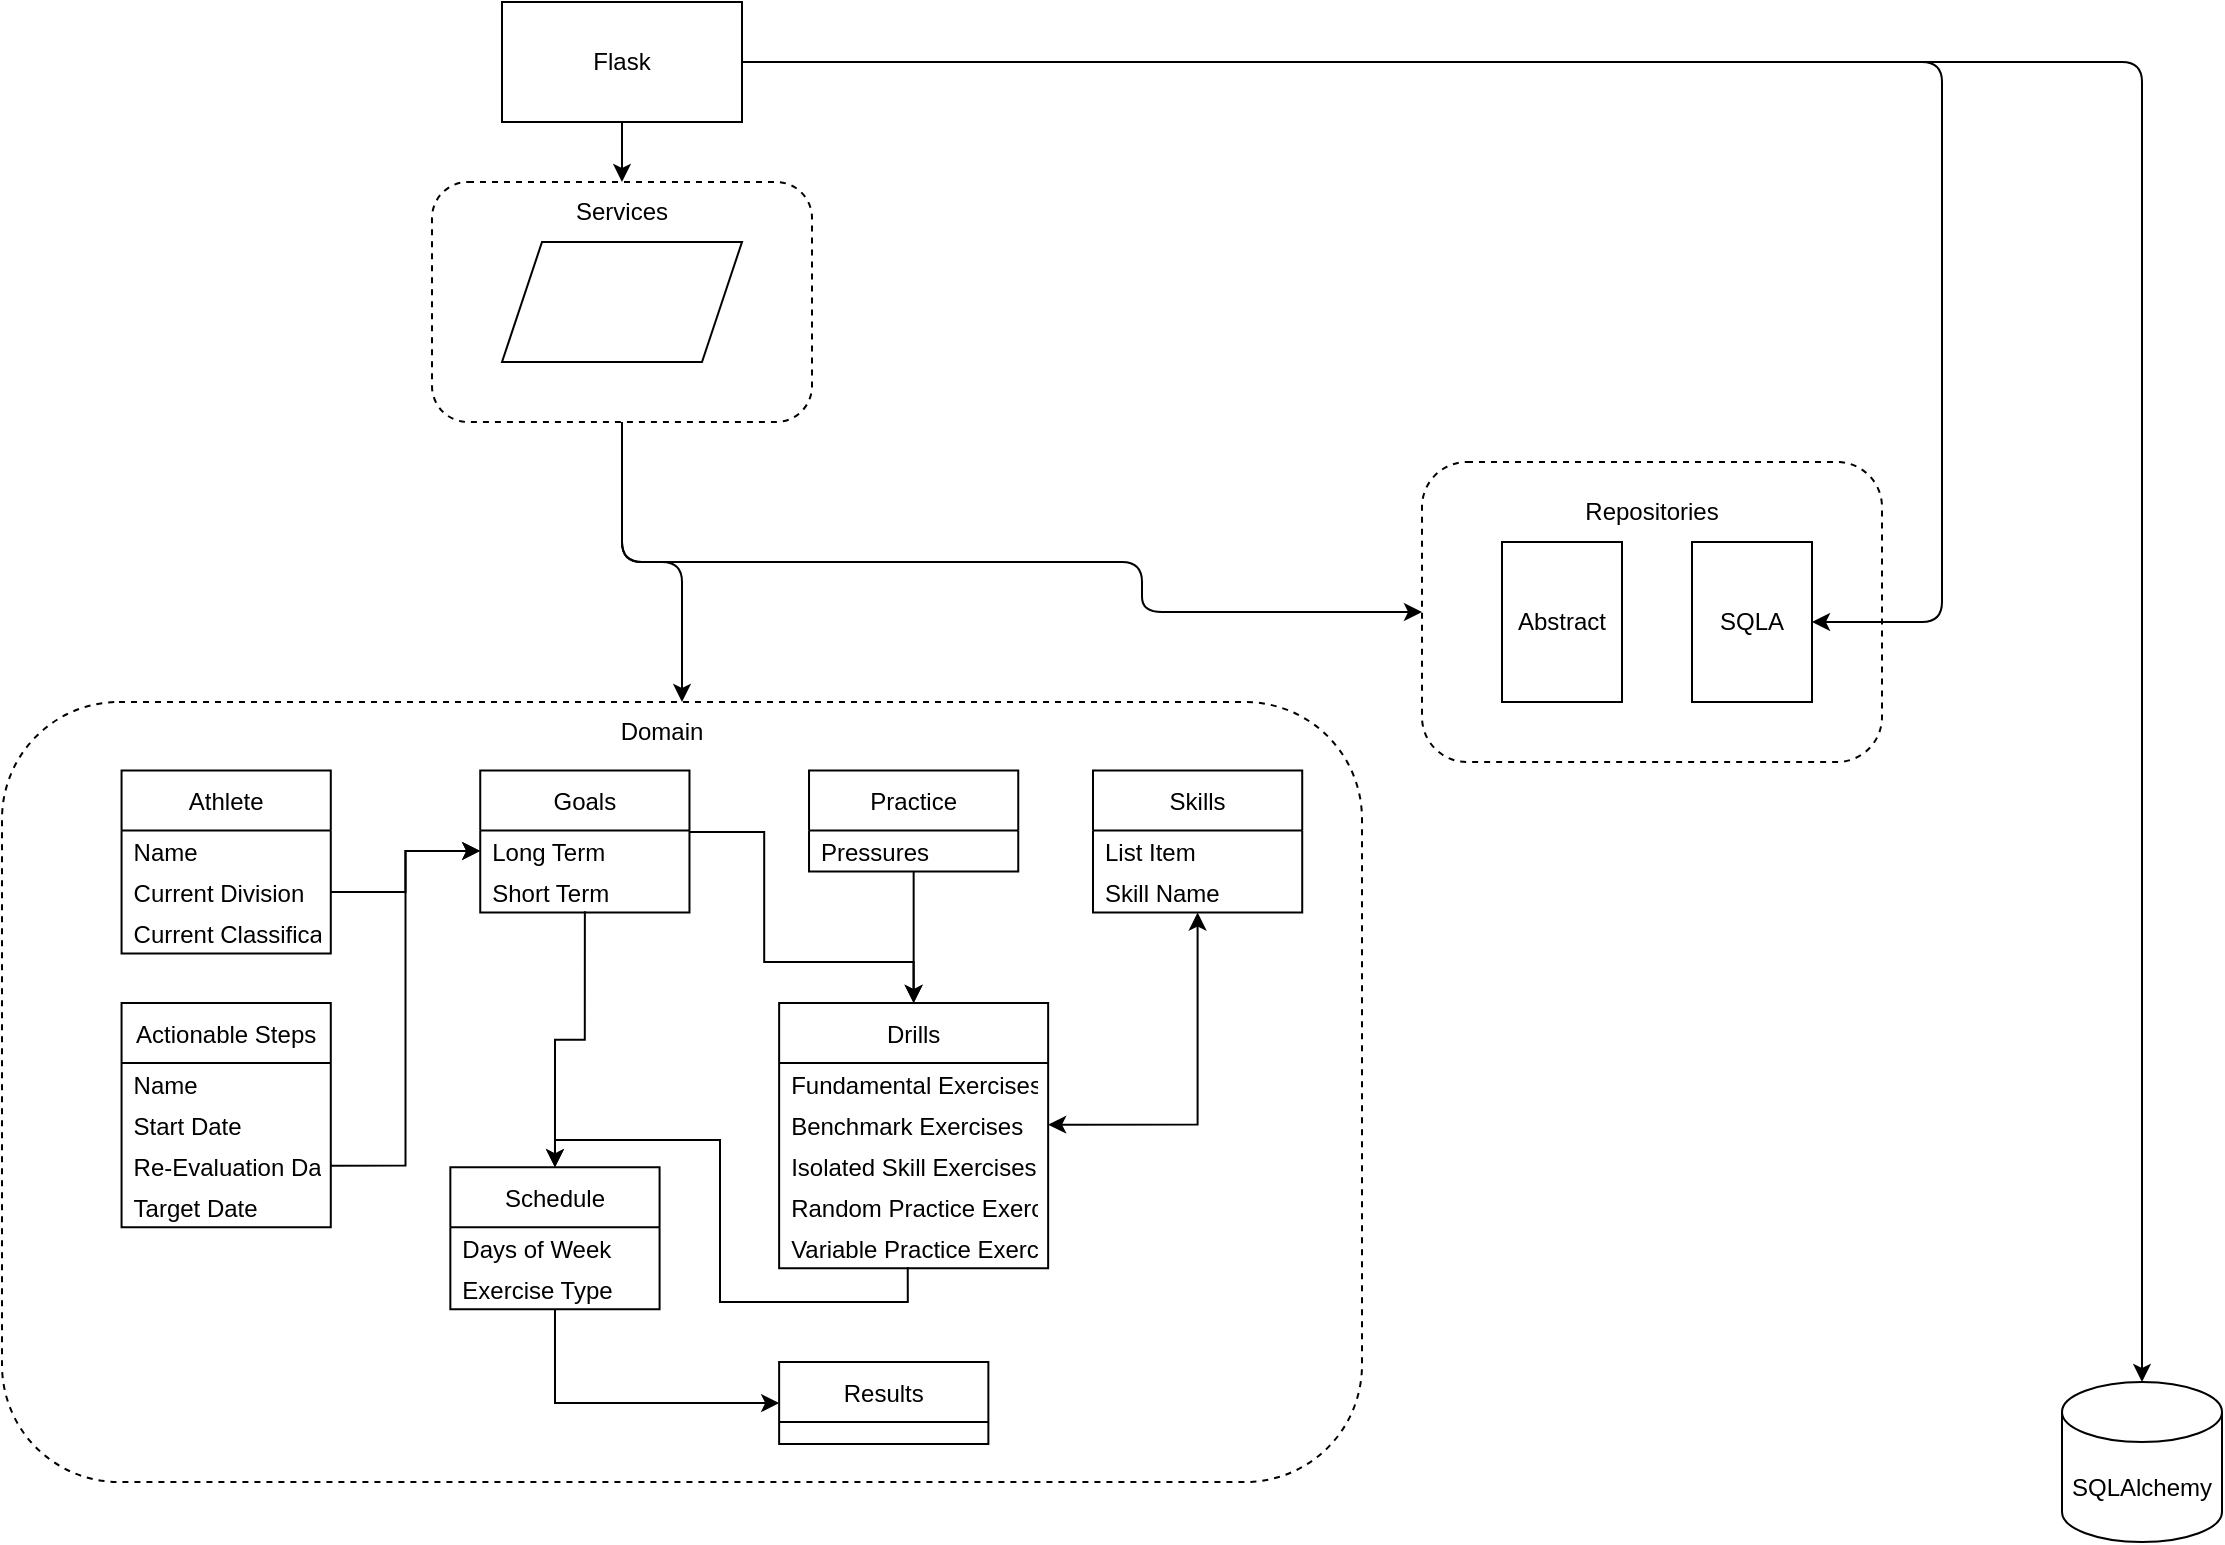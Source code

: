 <mxfile version="17.5.0" type="device" pages="5"><diagram id="C5RBs43oDa-KdzZeNtuy" name="Domain"><mxGraphModel dx="1422" dy="766" grid="1" gridSize="10" guides="1" tooltips="1" connect="1" arrows="1" fold="1" page="1" pageScale="1" pageWidth="1169" pageHeight="827" math="0" shadow="0"><root><mxCell id="WIyWlLk6GJQsqaUBKTNV-0"/><mxCell id="WIyWlLk6GJQsqaUBKTNV-1" parent="WIyWlLk6GJQsqaUBKTNV-0"/><mxCell id="EZ-2V5fqjT-M-SSdbatg-1" value="" style="group" parent="WIyWlLk6GJQsqaUBKTNV-1" vertex="1" connectable="0"><mxGeometry x="50" y="370" width="680" height="390" as="geometry"/></mxCell><mxCell id="EZ-2V5fqjT-M-SSdbatg-0" value="" style="rounded=1;whiteSpace=wrap;html=1;dashed=1;" parent="EZ-2V5fqjT-M-SSdbatg-1" vertex="1"><mxGeometry width="680" height="390" as="geometry"/></mxCell><mxCell id="AYAUsgQj3wZXq3I4UBav-0" value="Goals" style="swimlane;fontStyle=0;childLayout=stackLayout;horizontal=1;startSize=30;horizontalStack=0;resizeParent=1;resizeParentMax=0;resizeLast=0;collapsible=1;marginBottom=0;" parent="EZ-2V5fqjT-M-SSdbatg-1" vertex="1"><mxGeometry x="239.121" y="34.211" width="104.615" height="71.053" as="geometry"/></mxCell><mxCell id="AYAUsgQj3wZXq3I4UBav-1" value="Long Term" style="text;strokeColor=none;fillColor=none;align=left;verticalAlign=middle;spacingLeft=4;spacingRight=4;overflow=hidden;points=[[0,0.5],[1,0.5]];portConstraint=eastwest;rotatable=0;" parent="AYAUsgQj3wZXq3I4UBav-0" vertex="1"><mxGeometry y="30" width="104.615" height="20.526" as="geometry"/></mxCell><mxCell id="AYAUsgQj3wZXq3I4UBav-2" value="Short Term" style="text;strokeColor=none;fillColor=none;align=left;verticalAlign=middle;spacingLeft=4;spacingRight=4;overflow=hidden;points=[[0,0.5],[1,0.5]];portConstraint=eastwest;rotatable=0;" parent="AYAUsgQj3wZXq3I4UBav-0" vertex="1"><mxGeometry y="50.526" width="104.615" height="20.526" as="geometry"/></mxCell><mxCell id="AYAUsgQj3wZXq3I4UBav-4" value="Athlete" style="swimlane;fontStyle=0;childLayout=stackLayout;horizontal=1;startSize=30;horizontalStack=0;resizeParent=1;resizeParentMax=0;resizeLast=0;collapsible=1;marginBottom=0;" parent="EZ-2V5fqjT-M-SSdbatg-1" vertex="1"><mxGeometry x="59.78" y="34.211" width="104.615" height="91.579" as="geometry"/></mxCell><mxCell id="AYAUsgQj3wZXq3I4UBav-5" value="Name" style="text;strokeColor=none;fillColor=none;align=left;verticalAlign=middle;spacingLeft=4;spacingRight=4;overflow=hidden;points=[[0,0.5],[1,0.5]];portConstraint=eastwest;rotatable=0;" parent="AYAUsgQj3wZXq3I4UBav-4" vertex="1"><mxGeometry y="30" width="104.615" height="20.526" as="geometry"/></mxCell><mxCell id="AYAUsgQj3wZXq3I4UBav-7" value="Current Division" style="text;strokeColor=none;fillColor=none;align=left;verticalAlign=middle;spacingLeft=4;spacingRight=4;overflow=hidden;points=[[0,0.5],[1,0.5]];portConstraint=eastwest;rotatable=0;" parent="AYAUsgQj3wZXq3I4UBav-4" vertex="1"><mxGeometry y="50.526" width="104.615" height="20.526" as="geometry"/></mxCell><mxCell id="AYAUsgQj3wZXq3I4UBav-6" value="Current Classification" style="text;strokeColor=none;fillColor=none;align=left;verticalAlign=middle;spacingLeft=4;spacingRight=4;overflow=hidden;points=[[0,0.5],[1,0.5]];portConstraint=eastwest;rotatable=0;" parent="AYAUsgQj3wZXq3I4UBav-4" vertex="1"><mxGeometry y="71.053" width="104.615" height="20.526" as="geometry"/></mxCell><mxCell id="AYAUsgQj3wZXq3I4UBav-8" value="" style="endArrow=classic;html=1;rounded=0;entryX=0;entryY=0.5;entryDx=0;entryDy=0;exitX=1;exitY=0.5;exitDx=0;exitDy=0;edgeStyle=orthogonalEdgeStyle;" parent="EZ-2V5fqjT-M-SSdbatg-1" source="AYAUsgQj3wZXq3I4UBav-7" target="AYAUsgQj3wZXq3I4UBav-1" edge="1"><mxGeometry width="50" height="50" relative="1" as="geometry"><mxPoint x="186.813" y="95.789" as="sourcePoint"/><mxPoint x="321.319" y="143.684" as="targetPoint"/></mxGeometry></mxCell><mxCell id="AYAUsgQj3wZXq3I4UBav-9" value="Actionable Steps" style="swimlane;fontStyle=0;childLayout=stackLayout;horizontal=1;startSize=30;horizontalStack=0;resizeParent=1;resizeParentMax=0;resizeLast=0;collapsible=1;marginBottom=0;" parent="EZ-2V5fqjT-M-SSdbatg-1" vertex="1"><mxGeometry x="59.78" y="150.526" width="104.615" height="112.105" as="geometry"/></mxCell><mxCell id="AYAUsgQj3wZXq3I4UBav-44" value="Name" style="text;strokeColor=none;fillColor=none;align=left;verticalAlign=middle;spacingLeft=4;spacingRight=4;overflow=hidden;points=[[0,0.5],[1,0.5]];portConstraint=eastwest;rotatable=0;" parent="AYAUsgQj3wZXq3I4UBav-9" vertex="1"><mxGeometry y="30" width="104.615" height="20.526" as="geometry"/></mxCell><mxCell id="AYAUsgQj3wZXq3I4UBav-43" value="Start Date" style="text;strokeColor=none;fillColor=none;align=left;verticalAlign=middle;spacingLeft=4;spacingRight=4;overflow=hidden;points=[[0,0.5],[1,0.5]];portConstraint=eastwest;rotatable=0;" parent="AYAUsgQj3wZXq3I4UBav-9" vertex="1"><mxGeometry y="50.526" width="104.615" height="20.526" as="geometry"/></mxCell><mxCell id="AYAUsgQj3wZXq3I4UBav-11" value="Re-Evaluation Date" style="text;strokeColor=none;fillColor=none;align=left;verticalAlign=middle;spacingLeft=4;spacingRight=4;overflow=hidden;points=[[0,0.5],[1,0.5]];portConstraint=eastwest;rotatable=0;" parent="AYAUsgQj3wZXq3I4UBav-9" vertex="1"><mxGeometry y="71.053" width="104.615" height="20.526" as="geometry"/></mxCell><mxCell id="AYAUsgQj3wZXq3I4UBav-12" value="Target Date" style="text;strokeColor=none;fillColor=none;align=left;verticalAlign=middle;spacingLeft=4;spacingRight=4;overflow=hidden;points=[[0,0.5],[1,0.5]];portConstraint=eastwest;rotatable=0;" parent="AYAUsgQj3wZXq3I4UBav-9" vertex="1"><mxGeometry y="91.579" width="104.615" height="20.526" as="geometry"/></mxCell><mxCell id="AYAUsgQj3wZXq3I4UBav-13" value="" style="endArrow=classic;html=1;rounded=0;exitX=1;exitY=0.5;exitDx=0;exitDy=0;entryX=0;entryY=0.5;entryDx=0;entryDy=0;edgeStyle=orthogonalEdgeStyle;" parent="EZ-2V5fqjT-M-SSdbatg-1" source="AYAUsgQj3wZXq3I4UBav-11" target="AYAUsgQj3wZXq3I4UBav-1" edge="1"><mxGeometry width="50" height="50" relative="1" as="geometry"><mxPoint x="283.956" y="177.895" as="sourcePoint"/><mxPoint x="321.319" y="143.684" as="targetPoint"/></mxGeometry></mxCell><mxCell id="AYAUsgQj3wZXq3I4UBav-14" value="Practice" style="swimlane;fontStyle=0;childLayout=stackLayout;horizontal=1;startSize=30;horizontalStack=0;resizeParent=1;resizeParentMax=0;resizeLast=0;collapsible=1;marginBottom=0;" parent="EZ-2V5fqjT-M-SSdbatg-1" vertex="1"><mxGeometry x="403.516" y="34.211" width="104.615" height="50.526" as="geometry"/></mxCell><mxCell id="AYAUsgQj3wZXq3I4UBav-15" value="Pressures" style="text;strokeColor=none;fillColor=none;align=left;verticalAlign=middle;spacingLeft=4;spacingRight=4;overflow=hidden;points=[[0,0.5],[1,0.5]];portConstraint=eastwest;rotatable=0;" parent="AYAUsgQj3wZXq3I4UBav-14" vertex="1"><mxGeometry y="30" width="104.615" height="20.526" as="geometry"/></mxCell><mxCell id="AYAUsgQj3wZXq3I4UBav-18" value="Drills" style="swimlane;fontStyle=0;childLayout=stackLayout;horizontal=1;startSize=30;horizontalStack=0;resizeParent=1;resizeParentMax=0;resizeLast=0;collapsible=1;marginBottom=0;" parent="EZ-2V5fqjT-M-SSdbatg-1" vertex="1"><mxGeometry x="388.571" y="150.526" width="134.505" height="132.632" as="geometry"/></mxCell><mxCell id="AYAUsgQj3wZXq3I4UBav-19" value="Fundamental Exercises" style="text;strokeColor=none;fillColor=none;align=left;verticalAlign=middle;spacingLeft=4;spacingRight=4;overflow=hidden;points=[[0,0.5],[1,0.5]];portConstraint=eastwest;rotatable=0;" parent="AYAUsgQj3wZXq3I4UBav-18" vertex="1"><mxGeometry y="30" width="134.505" height="20.526" as="geometry"/></mxCell><mxCell id="AYAUsgQj3wZXq3I4UBav-20" value="Benchmark Exercises" style="text;strokeColor=none;fillColor=none;align=left;verticalAlign=middle;spacingLeft=4;spacingRight=4;overflow=hidden;points=[[0,0.5],[1,0.5]];portConstraint=eastwest;rotatable=0;" parent="AYAUsgQj3wZXq3I4UBav-18" vertex="1"><mxGeometry y="50.526" width="134.505" height="20.526" as="geometry"/></mxCell><mxCell id="AYAUsgQj3wZXq3I4UBav-22" value="Isolated Skill Exercises" style="text;strokeColor=none;fillColor=none;align=left;verticalAlign=middle;spacingLeft=4;spacingRight=4;overflow=hidden;points=[[0,0.5],[1,0.5]];portConstraint=eastwest;rotatable=0;" parent="AYAUsgQj3wZXq3I4UBav-18" vertex="1"><mxGeometry y="71.053" width="134.505" height="20.526" as="geometry"/></mxCell><mxCell id="AYAUsgQj3wZXq3I4UBav-23" value="Random Practice Exercises" style="text;strokeColor=none;fillColor=none;align=left;verticalAlign=middle;spacingLeft=4;spacingRight=4;overflow=hidden;points=[[0,0.5],[1,0.5]];portConstraint=eastwest;rotatable=0;" parent="AYAUsgQj3wZXq3I4UBav-18" vertex="1"><mxGeometry y="91.579" width="134.505" height="20.526" as="geometry"/></mxCell><mxCell id="AYAUsgQj3wZXq3I4UBav-21" value="Variable Practice Exercises" style="text;strokeColor=none;fillColor=none;align=left;verticalAlign=middle;spacingLeft=4;spacingRight=4;overflow=hidden;points=[[0,0.5],[1,0.5]];portConstraint=eastwest;rotatable=0;" parent="AYAUsgQj3wZXq3I4UBav-18" vertex="1"><mxGeometry y="112.105" width="134.505" height="20.526" as="geometry"/></mxCell><mxCell id="AYAUsgQj3wZXq3I4UBav-26" value="" style="edgeStyle=orthogonalEdgeStyle;rounded=0;orthogonalLoop=1;jettySize=auto;html=1;entryX=0.5;entryY=0;entryDx=0;entryDy=0;" parent="EZ-2V5fqjT-M-SSdbatg-1" source="AYAUsgQj3wZXq3I4UBav-14" target="AYAUsgQj3wZXq3I4UBav-18" edge="1"><mxGeometry relative="1" as="geometry"/></mxCell><mxCell id="AYAUsgQj3wZXq3I4UBav-25" value="" style="edgeStyle=orthogonalEdgeStyle;rounded=0;orthogonalLoop=1;jettySize=auto;html=1;entryX=0.5;entryY=0;entryDx=0;entryDy=0;" parent="EZ-2V5fqjT-M-SSdbatg-1" source="AYAUsgQj3wZXq3I4UBav-1" target="AYAUsgQj3wZXq3I4UBav-18" edge="1"><mxGeometry relative="1" as="geometry"><mxPoint x="358.681" y="164.211" as="targetPoint"/><Array as="points"><mxPoint x="381.099" y="65"/><mxPoint x="381.099" y="130"/><mxPoint x="455.824" y="130"/></Array></mxGeometry></mxCell><mxCell id="AYAUsgQj3wZXq3I4UBav-27" value="Skills" style="swimlane;fontStyle=0;childLayout=stackLayout;horizontal=1;startSize=30;horizontalStack=0;resizeParent=1;resizeParentMax=0;resizeLast=0;collapsible=1;marginBottom=0;" parent="EZ-2V5fqjT-M-SSdbatg-1" vertex="1"><mxGeometry x="545.495" y="34.211" width="104.615" height="71.053" as="geometry"/></mxCell><mxCell id="AYAUsgQj3wZXq3I4UBav-34" value="List Item" style="text;strokeColor=none;fillColor=none;align=left;verticalAlign=middle;spacingLeft=4;spacingRight=4;overflow=hidden;points=[[0,0.5],[1,0.5]];portConstraint=eastwest;rotatable=0;" parent="AYAUsgQj3wZXq3I4UBav-27" vertex="1"><mxGeometry y="30" width="104.615" height="20.526" as="geometry"/></mxCell><mxCell id="AYAUsgQj3wZXq3I4UBav-33" value="Skill Name" style="text;strokeColor=none;fillColor=none;align=left;verticalAlign=middle;spacingLeft=4;spacingRight=4;overflow=hidden;points=[[0,0.5],[1,0.5]];portConstraint=eastwest;rotatable=0;" parent="AYAUsgQj3wZXq3I4UBav-27" vertex="1"><mxGeometry y="50.526" width="104.615" height="20.526" as="geometry"/></mxCell><mxCell id="AYAUsgQj3wZXq3I4UBav-32" value="" style="endArrow=classic;startArrow=classic;html=1;rounded=0;entryX=0.5;entryY=1;entryDx=0;entryDy=0;exitX=1;exitY=0.5;exitDx=0;exitDy=0;edgeStyle=orthogonalEdgeStyle;" parent="EZ-2V5fqjT-M-SSdbatg-1" source="AYAUsgQj3wZXq3I4UBav-20" target="AYAUsgQj3wZXq3I4UBav-27" edge="1"><mxGeometry width="50" height="50" relative="1" as="geometry"><mxPoint x="283.956" y="177.895" as="sourcePoint"/><mxPoint x="321.319" y="143.684" as="targetPoint"/></mxGeometry></mxCell><mxCell id="AYAUsgQj3wZXq3I4UBav-35" value="Schedule" style="swimlane;fontStyle=0;childLayout=stackLayout;horizontal=1;startSize=30;horizontalStack=0;resizeParent=1;resizeParentMax=0;resizeLast=0;collapsible=1;marginBottom=0;" parent="EZ-2V5fqjT-M-SSdbatg-1" vertex="1"><mxGeometry x="224.176" y="232.632" width="104.615" height="71.053" as="geometry"/></mxCell><mxCell id="AYAUsgQj3wZXq3I4UBav-51" value="Days of Week" style="text;strokeColor=none;fillColor=none;align=left;verticalAlign=middle;spacingLeft=4;spacingRight=4;overflow=hidden;points=[[0,0.5],[1,0.5]];portConstraint=eastwest;rotatable=0;" parent="AYAUsgQj3wZXq3I4UBav-35" vertex="1"><mxGeometry y="30" width="104.615" height="20.526" as="geometry"/></mxCell><mxCell id="AYAUsgQj3wZXq3I4UBav-52" value="Exercise Type" style="text;strokeColor=none;fillColor=none;align=left;verticalAlign=middle;spacingLeft=4;spacingRight=4;overflow=hidden;points=[[0,0.5],[1,0.5]];portConstraint=eastwest;rotatable=0;" parent="AYAUsgQj3wZXq3I4UBav-35" vertex="1"><mxGeometry y="50.526" width="104.615" height="20.526" as="geometry"/></mxCell><mxCell id="AYAUsgQj3wZXq3I4UBav-41" value="" style="endArrow=classic;html=1;rounded=0;exitX=0.5;exitY=0.967;exitDx=0;exitDy=0;exitPerimeter=0;entryX=0.5;entryY=0;entryDx=0;entryDy=0;edgeStyle=orthogonalEdgeStyle;" parent="EZ-2V5fqjT-M-SSdbatg-1" source="AYAUsgQj3wZXq3I4UBav-2" target="AYAUsgQj3wZXq3I4UBav-35" edge="1"><mxGeometry width="50" height="50" relative="1" as="geometry"><mxPoint x="283.956" y="177.895" as="sourcePoint"/><mxPoint x="321.319" y="143.684" as="targetPoint"/></mxGeometry></mxCell><mxCell id="AYAUsgQj3wZXq3I4UBav-42" value="" style="endArrow=classic;html=1;rounded=0;exitX=0.478;exitY=0.967;exitDx=0;exitDy=0;exitPerimeter=0;edgeStyle=orthogonalEdgeStyle;entryX=0.5;entryY=0;entryDx=0;entryDy=0;" parent="EZ-2V5fqjT-M-SSdbatg-1" source="AYAUsgQj3wZXq3I4UBav-21" target="AYAUsgQj3wZXq3I4UBav-35" edge="1"><mxGeometry width="50" height="50" relative="1" as="geometry"><mxPoint x="283.956" y="177.895" as="sourcePoint"/><mxPoint x="261.538" y="369.474" as="targetPoint"/><Array as="points"><mxPoint x="453" y="300"/><mxPoint x="359" y="300"/><mxPoint x="359" y="219"/><mxPoint x="277" y="219"/></Array></mxGeometry></mxCell><mxCell id="AYAUsgQj3wZXq3I4UBav-45" value="Results" style="swimlane;fontStyle=0;childLayout=stackLayout;horizontal=1;startSize=30;horizontalStack=0;resizeParent=1;resizeParentMax=0;resizeLast=0;collapsible=1;marginBottom=0;" parent="EZ-2V5fqjT-M-SSdbatg-1" vertex="1"><mxGeometry x="388.571" y="330.005" width="104.615" height="41.053" as="geometry"/></mxCell><mxCell id="AYAUsgQj3wZXq3I4UBav-49" value="" style="endArrow=classic;html=1;rounded=0;entryX=0;entryY=0.5;entryDx=0;entryDy=0;exitX=0.5;exitY=1;exitDx=0;exitDy=0;edgeStyle=orthogonalEdgeStyle;" parent="EZ-2V5fqjT-M-SSdbatg-1" source="AYAUsgQj3wZXq3I4UBav-35" target="AYAUsgQj3wZXq3I4UBav-45" edge="1"><mxGeometry width="50" height="50" relative="1" as="geometry"><mxPoint x="269.011" y="348.947" as="sourcePoint"/><mxPoint x="321.319" y="212.105" as="targetPoint"/></mxGeometry></mxCell><mxCell id="EZ-2V5fqjT-M-SSdbatg-12" value="Domain" style="text;html=1;strokeColor=none;fillColor=none;align=center;verticalAlign=middle;whiteSpace=wrap;rounded=0;dashed=1;" parent="EZ-2V5fqjT-M-SSdbatg-1" vertex="1"><mxGeometry x="300" width="60" height="30" as="geometry"/></mxCell><mxCell id="EZ-2V5fqjT-M-SSdbatg-3" value="Flask" style="rounded=0;whiteSpace=wrap;html=1;" parent="WIyWlLk6GJQsqaUBKTNV-1" vertex="1"><mxGeometry x="300" y="20" width="120" height="60" as="geometry"/></mxCell><mxCell id="EZ-2V5fqjT-M-SSdbatg-6" value="SQLAlchemy" style="shape=cylinder3;whiteSpace=wrap;html=1;boundedLbl=1;backgroundOutline=1;size=15;" parent="WIyWlLk6GJQsqaUBKTNV-1" vertex="1"><mxGeometry x="1080" y="710" width="80" height="80" as="geometry"/></mxCell><mxCell id="EZ-2V5fqjT-M-SSdbatg-9" value="" style="group" parent="WIyWlLk6GJQsqaUBKTNV-1" vertex="1" connectable="0"><mxGeometry x="265" y="110" width="190" height="120" as="geometry"/></mxCell><mxCell id="EZ-2V5fqjT-M-SSdbatg-7" value="" style="rounded=1;whiteSpace=wrap;html=1;dashed=1;" parent="EZ-2V5fqjT-M-SSdbatg-9" vertex="1"><mxGeometry width="190" height="120" as="geometry"/></mxCell><mxCell id="EZ-2V5fqjT-M-SSdbatg-5" value="" style="shape=parallelogram;perimeter=parallelogramPerimeter;whiteSpace=wrap;html=1;fixedSize=1;" parent="EZ-2V5fqjT-M-SSdbatg-9" vertex="1"><mxGeometry x="35" y="30" width="120" height="60" as="geometry"/></mxCell><mxCell id="EZ-2V5fqjT-M-SSdbatg-8" value="Services" style="text;html=1;strokeColor=none;fillColor=none;align=center;verticalAlign=middle;whiteSpace=wrap;rounded=0;dashed=1;" parent="EZ-2V5fqjT-M-SSdbatg-9" vertex="1"><mxGeometry x="65" width="60" height="30" as="geometry"/></mxCell><mxCell id="EZ-2V5fqjT-M-SSdbatg-10" value="" style="endArrow=classic;html=1;rounded=0;entryX=0.5;entryY=0;entryDx=0;entryDy=0;" parent="WIyWlLk6GJQsqaUBKTNV-1" target="EZ-2V5fqjT-M-SSdbatg-7" edge="1"><mxGeometry width="50" height="50" relative="1" as="geometry"><mxPoint x="360" y="80" as="sourcePoint"/><mxPoint x="610" y="190" as="targetPoint"/></mxGeometry></mxCell><mxCell id="EZ-2V5fqjT-M-SSdbatg-11" value="" style="endArrow=classic;html=1;rounded=1;exitX=0.5;exitY=1;exitDx=0;exitDy=0;entryX=0.5;entryY=0;entryDx=0;entryDy=0;edgeStyle=orthogonalEdgeStyle;" parent="WIyWlLk6GJQsqaUBKTNV-1" source="EZ-2V5fqjT-M-SSdbatg-7" target="EZ-2V5fqjT-M-SSdbatg-0" edge="1"><mxGeometry width="50" height="50" relative="1" as="geometry"><mxPoint x="560" y="240" as="sourcePoint"/><mxPoint x="610" y="190" as="targetPoint"/></mxGeometry></mxCell><mxCell id="EZ-2V5fqjT-M-SSdbatg-13" value="" style="endArrow=classic;html=1;rounded=1;exitX=1;exitY=0.5;exitDx=0;exitDy=0;entryX=0.5;entryY=0;entryDx=0;entryDy=0;entryPerimeter=0;edgeStyle=orthogonalEdgeStyle;" parent="WIyWlLk6GJQsqaUBKTNV-1" source="EZ-2V5fqjT-M-SSdbatg-3" target="EZ-2V5fqjT-M-SSdbatg-6" edge="1"><mxGeometry width="50" height="50" relative="1" as="geometry"><mxPoint x="500" y="110" as="sourcePoint"/><mxPoint x="1070" y="360" as="targetPoint"/></mxGeometry></mxCell><mxCell id="_QSWDiqYZOpPZIfqqWE5-0" value="" style="group" parent="WIyWlLk6GJQsqaUBKTNV-1" vertex="1" connectable="0"><mxGeometry x="760" y="250" width="230" height="150" as="geometry"/></mxCell><mxCell id="EZ-2V5fqjT-M-SSdbatg-14" value="" style="rounded=1;whiteSpace=wrap;html=1;dashed=1;" parent="_QSWDiqYZOpPZIfqqWE5-0" vertex="1"><mxGeometry width="230" height="150" as="geometry"/></mxCell><mxCell id="EZ-2V5fqjT-M-SSdbatg-15" value="Repositories" style="text;html=1;strokeColor=none;fillColor=none;align=center;verticalAlign=middle;whiteSpace=wrap;rounded=0;dashed=1;" parent="_QSWDiqYZOpPZIfqqWE5-0" vertex="1"><mxGeometry x="85" y="10" width="60" height="30" as="geometry"/></mxCell><mxCell id="EZ-2V5fqjT-M-SSdbatg-16" value="SQLA" style="rounded=0;whiteSpace=wrap;html=1;" parent="_QSWDiqYZOpPZIfqqWE5-0" vertex="1"><mxGeometry x="135" y="40" width="60" height="80" as="geometry"/></mxCell><mxCell id="EZ-2V5fqjT-M-SSdbatg-17" value="Abstract" style="rounded=0;whiteSpace=wrap;html=1;" parent="_QSWDiqYZOpPZIfqqWE5-0" vertex="1"><mxGeometry x="40" y="40" width="60" height="80" as="geometry"/></mxCell><mxCell id="EZ-2V5fqjT-M-SSdbatg-18" value="" style="endArrow=classic;html=1;rounded=1;exitX=1;exitY=0.5;exitDx=0;exitDy=0;entryX=1;entryY=0.5;entryDx=0;entryDy=0;edgeStyle=orthogonalEdgeStyle;" parent="WIyWlLk6GJQsqaUBKTNV-1" source="EZ-2V5fqjT-M-SSdbatg-3" target="EZ-2V5fqjT-M-SSdbatg-16" edge="1"><mxGeometry width="50" height="50" relative="1" as="geometry"><mxPoint x="560" y="440" as="sourcePoint"/><mxPoint x="610" y="390" as="targetPoint"/><Array as="points"><mxPoint x="1020" y="50"/><mxPoint x="1020" y="330"/></Array></mxGeometry></mxCell><mxCell id="_QSWDiqYZOpPZIfqqWE5-1" value="" style="endArrow=classic;html=1;rounded=1;exitX=0.5;exitY=1;exitDx=0;exitDy=0;entryX=0;entryY=0.5;entryDx=0;entryDy=0;edgeStyle=orthogonalEdgeStyle;" parent="WIyWlLk6GJQsqaUBKTNV-1" source="EZ-2V5fqjT-M-SSdbatg-7" target="EZ-2V5fqjT-M-SSdbatg-14" edge="1"><mxGeometry width="50" height="50" relative="1" as="geometry"><mxPoint x="700" y="480" as="sourcePoint"/><mxPoint x="750" y="430" as="targetPoint"/><Array as="points"><mxPoint x="360" y="300"/><mxPoint x="620" y="300"/><mxPoint x="620" y="325"/></Array></mxGeometry></mxCell></root></mxGraphModel></diagram><diagram name="Domain-UnitOfWork" id="5tPdD3Fdv57pUUgIgnfa"><mxGraphModel dx="1422" dy="702" grid="1" gridSize="10" guides="1" tooltips="1" connect="1" arrows="1" fold="1" page="1" pageScale="1" pageWidth="1169" pageHeight="827" math="0" shadow="0"><root><mxCell id="kpUTgFc4HAJfGZocpcpv-0"/><mxCell id="kpUTgFc4HAJfGZocpcpv-1" parent="kpUTgFc4HAJfGZocpcpv-0"/><mxCell id="kpUTgFc4HAJfGZocpcpv-2" value="" style="group" parent="kpUTgFc4HAJfGZocpcpv-1" vertex="1" connectable="0"><mxGeometry x="90" y="430" width="420" height="280" as="geometry"/></mxCell><mxCell id="kpUTgFc4HAJfGZocpcpv-3" value="" style="rounded=1;whiteSpace=wrap;html=1;dashed=1;" parent="kpUTgFc4HAJfGZocpcpv-2" vertex="1"><mxGeometry y="14" width="420" height="280" as="geometry"/></mxCell><mxCell id="kpUTgFc4HAJfGZocpcpv-4" value="Goals" style="swimlane;fontStyle=0;childLayout=stackLayout;horizontal=1;startSize=30;horizontalStack=0;resizeParent=1;resizeParentMax=0;resizeLast=0;collapsible=1;marginBottom=0;" parent="kpUTgFc4HAJfGZocpcpv-2" vertex="1"><mxGeometry x="240" y="105.26" width="132.31" height="44.737" as="geometry"/></mxCell><mxCell id="kpUTgFc4HAJfGZocpcpv-5" value="Long Term" style="text;strokeColor=none;fillColor=none;align=left;verticalAlign=middle;spacingLeft=4;spacingRight=4;overflow=hidden;points=[[0,0.5],[1,0.5]];portConstraint=eastwest;rotatable=0;" parent="kpUTgFc4HAJfGZocpcpv-4" vertex="1"><mxGeometry y="30" width="132.31" height="14.737" as="geometry"/></mxCell><mxCell id="kpUTgFc4HAJfGZocpcpv-7" value="Athlete" style="swimlane;fontStyle=0;childLayout=stackLayout;horizontal=1;startSize=30;horizontalStack=0;resizeParent=1;resizeParentMax=0;resizeLast=0;collapsible=1;marginBottom=0;" parent="kpUTgFc4HAJfGZocpcpv-2" vertex="1"><mxGeometry x="36.92" y="44" width="113.08" height="74.211" as="geometry"/></mxCell><mxCell id="kpUTgFc4HAJfGZocpcpv-8" value="Name" style="text;strokeColor=none;fillColor=none;align=left;verticalAlign=middle;spacingLeft=4;spacingRight=4;overflow=hidden;points=[[0,0.5],[1,0.5]];portConstraint=eastwest;rotatable=0;" parent="kpUTgFc4HAJfGZocpcpv-7" vertex="1"><mxGeometry y="30" width="113.08" height="14.737" as="geometry"/></mxCell><mxCell id="kpUTgFc4HAJfGZocpcpv-9" value="Current Division" style="text;strokeColor=none;fillColor=none;align=left;verticalAlign=middle;spacingLeft=4;spacingRight=4;overflow=hidden;points=[[0,0.5],[1,0.5]];portConstraint=eastwest;rotatable=0;" parent="kpUTgFc4HAJfGZocpcpv-7" vertex="1"><mxGeometry y="44.737" width="113.08" height="14.737" as="geometry"/></mxCell><mxCell id="kpUTgFc4HAJfGZocpcpv-10" value="Current Classification" style="text;strokeColor=none;fillColor=none;align=left;verticalAlign=middle;spacingLeft=4;spacingRight=4;overflow=hidden;points=[[0,0.5],[1,0.5]];portConstraint=eastwest;rotatable=0;" parent="kpUTgFc4HAJfGZocpcpv-7" vertex="1"><mxGeometry y="59.474" width="113.08" height="14.737" as="geometry"/></mxCell><mxCell id="kpUTgFc4HAJfGZocpcpv-12" value="Actionable Steps" style="swimlane;fontStyle=0;childLayout=stackLayout;horizontal=1;startSize=30;horizontalStack=0;resizeParent=1;resizeParentMax=0;resizeLast=0;collapsible=1;marginBottom=0;" parent="kpUTgFc4HAJfGZocpcpv-2" vertex="1"><mxGeometry x="36.92" y="150" width="113.08" height="88.947" as="geometry"/></mxCell><mxCell id="kpUTgFc4HAJfGZocpcpv-13" value="Name" style="text;strokeColor=none;fillColor=none;align=left;verticalAlign=middle;spacingLeft=4;spacingRight=4;overflow=hidden;points=[[0,0.5],[1,0.5]];portConstraint=eastwest;rotatable=0;" parent="kpUTgFc4HAJfGZocpcpv-12" vertex="1"><mxGeometry y="30" width="113.08" height="14.737" as="geometry"/></mxCell><mxCell id="kpUTgFc4HAJfGZocpcpv-14" value="Start Date" style="text;strokeColor=none;fillColor=none;align=left;verticalAlign=middle;spacingLeft=4;spacingRight=4;overflow=hidden;points=[[0,0.5],[1,0.5]];portConstraint=eastwest;rotatable=0;" parent="kpUTgFc4HAJfGZocpcpv-12" vertex="1"><mxGeometry y="44.737" width="113.08" height="14.737" as="geometry"/></mxCell><mxCell id="kpUTgFc4HAJfGZocpcpv-15" value="Re-Evaluation Date" style="text;strokeColor=none;fillColor=none;align=left;verticalAlign=middle;spacingLeft=4;spacingRight=4;overflow=hidden;points=[[0,0.5],[1,0.5]];portConstraint=eastwest;rotatable=0;" parent="kpUTgFc4HAJfGZocpcpv-12" vertex="1"><mxGeometry y="59.474" width="113.08" height="14.737" as="geometry"/></mxCell><mxCell id="kpUTgFc4HAJfGZocpcpv-16" value="Target Date" style="text;strokeColor=none;fillColor=none;align=left;verticalAlign=middle;spacingLeft=4;spacingRight=4;overflow=hidden;points=[[0,0.5],[1,0.5]];portConstraint=eastwest;rotatable=0;" parent="kpUTgFc4HAJfGZocpcpv-12" vertex="1"><mxGeometry y="74.211" width="113.08" height="14.737" as="geometry"/></mxCell><mxCell id="kpUTgFc4HAJfGZocpcpv-39" value="Domain" style="text;html=1;strokeColor=none;fillColor=none;align=center;verticalAlign=middle;whiteSpace=wrap;rounded=0;dashed=1;" parent="kpUTgFc4HAJfGZocpcpv-2" vertex="1"><mxGeometry x="185.294" width="37.059" height="21.538" as="geometry"/></mxCell><mxCell id="4jMvNtTGuuxkfvd0z3Gs-0" value="" style="endArrow=classic;html=1;rounded=1;exitX=1;exitY=0.5;exitDx=0;exitDy=0;entryX=0;entryY=0.5;entryDx=0;entryDy=0;edgeStyle=orthogonalEdgeStyle;" parent="kpUTgFc4HAJfGZocpcpv-2" source="kpUTgFc4HAJfGZocpcpv-8" target="kpUTgFc4HAJfGZocpcpv-4" edge="1"><mxGeometry width="50" height="50" relative="1" as="geometry"><mxPoint x="470" y="50" as="sourcePoint"/><mxPoint x="520" as="targetPoint"/></mxGeometry></mxCell><mxCell id="4jMvNtTGuuxkfvd0z3Gs-1" value="" style="endArrow=classic;html=1;rounded=1;entryX=1;entryY=0.25;entryDx=0;entryDy=0;exitX=1;exitY=0.25;exitDx=0;exitDy=0;edgeStyle=orthogonalEdgeStyle;" parent="kpUTgFc4HAJfGZocpcpv-2" source="kpUTgFc4HAJfGZocpcpv-4" target="kpUTgFc4HAJfGZocpcpv-12" edge="1"><mxGeometry width="50" height="50" relative="1" as="geometry"><mxPoint x="500" y="240" as="sourcePoint"/><mxPoint x="520" as="targetPoint"/></mxGeometry></mxCell><mxCell id="kpUTgFc4HAJfGZocpcpv-40" value="Flask" style="rounded=0;whiteSpace=wrap;html=1;" parent="kpUTgFc4HAJfGZocpcpv-1" vertex="1"><mxGeometry x="300" y="20" width="120" height="60" as="geometry"/></mxCell><mxCell id="kpUTgFc4HAJfGZocpcpv-41" value="SQLAlchemy" style="shape=cylinder3;whiteSpace=wrap;html=1;boundedLbl=1;backgroundOutline=1;size=15;" parent="kpUTgFc4HAJfGZocpcpv-1" vertex="1"><mxGeometry x="1080" y="710" width="80" height="80" as="geometry"/></mxCell><mxCell id="kpUTgFc4HAJfGZocpcpv-42" value="" style="group" parent="kpUTgFc4HAJfGZocpcpv-1" vertex="1" connectable="0"><mxGeometry x="265" y="110" width="190" height="120" as="geometry"/></mxCell><mxCell id="kpUTgFc4HAJfGZocpcpv-43" value="" style="rounded=1;whiteSpace=wrap;html=1;dashed=1;" parent="kpUTgFc4HAJfGZocpcpv-42" vertex="1"><mxGeometry width="190" height="120" as="geometry"/></mxCell><mxCell id="kpUTgFc4HAJfGZocpcpv-44" value="" style="shape=parallelogram;perimeter=parallelogramPerimeter;whiteSpace=wrap;html=1;fixedSize=1;" parent="kpUTgFc4HAJfGZocpcpv-42" vertex="1"><mxGeometry x="35" y="30" width="120" height="60" as="geometry"/></mxCell><mxCell id="kpUTgFc4HAJfGZocpcpv-45" value="Services" style="text;html=1;strokeColor=none;fillColor=none;align=center;verticalAlign=middle;whiteSpace=wrap;rounded=0;dashed=1;" parent="kpUTgFc4HAJfGZocpcpv-42" vertex="1"><mxGeometry x="65" width="60" height="30" as="geometry"/></mxCell><mxCell id="kpUTgFc4HAJfGZocpcpv-46" value="" style="endArrow=classic;html=1;rounded=0;entryX=0.5;entryY=0;entryDx=0;entryDy=0;" parent="kpUTgFc4HAJfGZocpcpv-1" target="kpUTgFc4HAJfGZocpcpv-43" edge="1"><mxGeometry width="50" height="50" relative="1" as="geometry"><mxPoint x="360" y="80" as="sourcePoint"/><mxPoint x="610" y="190" as="targetPoint"/></mxGeometry></mxCell><mxCell id="kpUTgFc4HAJfGZocpcpv-47" value="" style="endArrow=classic;html=1;rounded=1;exitX=0.5;exitY=1;exitDx=0;exitDy=0;entryX=0.5;entryY=0;entryDx=0;entryDy=0;edgeStyle=orthogonalEdgeStyle;" parent="kpUTgFc4HAJfGZocpcpv-1" source="kpUTgFc4HAJfGZocpcpv-43" target="kpUTgFc4HAJfGZocpcpv-3" edge="1"><mxGeometry width="50" height="50" relative="1" as="geometry"><mxPoint x="560" y="240" as="sourcePoint"/><mxPoint x="610" y="190" as="targetPoint"/></mxGeometry></mxCell><mxCell id="kpUTgFc4HAJfGZocpcpv-48" value="" style="endArrow=classic;html=1;rounded=1;exitX=1;exitY=0.5;exitDx=0;exitDy=0;entryX=0.5;entryY=0;entryDx=0;entryDy=0;entryPerimeter=0;edgeStyle=orthogonalEdgeStyle;" parent="kpUTgFc4HAJfGZocpcpv-1" source="kpUTgFc4HAJfGZocpcpv-40" target="kpUTgFc4HAJfGZocpcpv-41" edge="1"><mxGeometry width="50" height="50" relative="1" as="geometry"><mxPoint x="500" y="110" as="sourcePoint"/><mxPoint x="1070" y="360" as="targetPoint"/></mxGeometry></mxCell><mxCell id="kpUTgFc4HAJfGZocpcpv-49" value="" style="group" parent="kpUTgFc4HAJfGZocpcpv-1" vertex="1" connectable="0"><mxGeometry x="600" y="510" width="280" height="150" as="geometry"/></mxCell><mxCell id="kpUTgFc4HAJfGZocpcpv-50" value="" style="rounded=1;whiteSpace=wrap;html=1;dashed=1;" parent="kpUTgFc4HAJfGZocpcpv-49" vertex="1"><mxGeometry width="280" height="150" as="geometry"/></mxCell><mxCell id="kpUTgFc4HAJfGZocpcpv-51" value="Repositories" style="text;html=1;strokeColor=none;fillColor=none;align=center;verticalAlign=middle;whiteSpace=wrap;rounded=0;dashed=1;" parent="kpUTgFc4HAJfGZocpcpv-49" vertex="1"><mxGeometry x="103.478" y="10" width="73.043" height="30" as="geometry"/></mxCell><mxCell id="kpUTgFc4HAJfGZocpcpv-52" value="SQLA" style="rounded=0;whiteSpace=wrap;html=1;" parent="kpUTgFc4HAJfGZocpcpv-49" vertex="1"><mxGeometry x="164.348" y="40" width="73.043" height="80" as="geometry"/></mxCell><mxCell id="kpUTgFc4HAJfGZocpcpv-53" value="Abstract" style="rounded=0;whiteSpace=wrap;html=1;" parent="kpUTgFc4HAJfGZocpcpv-49" vertex="1"><mxGeometry x="48.696" y="40" width="73.043" height="80" as="geometry"/></mxCell><mxCell id="kpUTgFc4HAJfGZocpcpv-54" value="" style="endArrow=classic;html=1;rounded=1;exitX=1;exitY=0.5;exitDx=0;exitDy=0;entryX=1;entryY=0.5;entryDx=0;entryDy=0;edgeStyle=orthogonalEdgeStyle;" parent="kpUTgFc4HAJfGZocpcpv-1" source="kpUTgFc4HAJfGZocpcpv-40" target="kpUTgFc4HAJfGZocpcpv-52" edge="1"><mxGeometry width="50" height="50" relative="1" as="geometry"><mxPoint x="560" y="440" as="sourcePoint"/><mxPoint x="610" y="390" as="targetPoint"/><Array as="points"><mxPoint x="1020" y="50"/><mxPoint x="1020" y="590"/></Array></mxGeometry></mxCell><mxCell id="4jMvNtTGuuxkfvd0z3Gs-4" value="" style="group" parent="kpUTgFc4HAJfGZocpcpv-1" vertex="1" connectable="0"><mxGeometry x="600" y="100" width="280" height="330" as="geometry"/></mxCell><mxCell id="4jMvNtTGuuxkfvd0z3Gs-2" value="" style="rounded=1;whiteSpace=wrap;html=1;dashed=1;arcSize=14;" parent="4jMvNtTGuuxkfvd0z3Gs-4" vertex="1"><mxGeometry width="280" height="330" as="geometry"/></mxCell><mxCell id="4jMvNtTGuuxkfvd0z3Gs-3" value="Unit of Work" style="text;html=1;strokeColor=none;fillColor=none;align=center;verticalAlign=middle;whiteSpace=wrap;rounded=0;dashed=1;" parent="4jMvNtTGuuxkfvd0z3Gs-4" vertex="1"><mxGeometry x="100" y="-10.005" width="80" height="63.871" as="geometry"/></mxCell><mxCell id="4jMvNtTGuuxkfvd0z3Gs-6" value="Athlete" style="whiteSpace=wrap;html=1;aspect=fixed;" parent="4jMvNtTGuuxkfvd0z3Gs-4" vertex="1"><mxGeometry x="30" y="51.562" width="80" height="80" as="geometry"/></mxCell><mxCell id="4jMvNtTGuuxkfvd0z3Gs-7" value="Actionable Steps" style="whiteSpace=wrap;html=1;aspect=fixed;" parent="4jMvNtTGuuxkfvd0z3Gs-4" vertex="1"><mxGeometry x="30" y="237.183" width="80" height="80" as="geometry"/></mxCell><mxCell id="4jMvNtTGuuxkfvd0z3Gs-8" value="Goals" style="whiteSpace=wrap;html=1;aspect=fixed;" parent="4jMvNtTGuuxkfvd0z3Gs-4" vertex="1"><mxGeometry x="30" y="144.374" width="80" height="80" as="geometry"/></mxCell><mxCell id="4jMvNtTGuuxkfvd0z3Gs-9" value="SQLAlchemy Athlete" style="whiteSpace=wrap;html=1;aspect=fixed;" parent="4jMvNtTGuuxkfvd0z3Gs-4" vertex="1"><mxGeometry x="170" y="51.562" width="80" height="80" as="geometry"/></mxCell><mxCell id="4jMvNtTGuuxkfvd0z3Gs-10" value="" style="edgeStyle=orthogonalEdgeStyle;rounded=1;orthogonalLoop=1;jettySize=auto;html=1;" parent="4jMvNtTGuuxkfvd0z3Gs-4" source="4jMvNtTGuuxkfvd0z3Gs-6" target="4jMvNtTGuuxkfvd0z3Gs-9" edge="1"><mxGeometry relative="1" as="geometry"/></mxCell><mxCell id="4jMvNtTGuuxkfvd0z3Gs-11" value="SQLAlchemy Goals" style="whiteSpace=wrap;html=1;aspect=fixed;" parent="4jMvNtTGuuxkfvd0z3Gs-4" vertex="1"><mxGeometry x="170" y="144.374" width="80" height="80" as="geometry"/></mxCell><mxCell id="4jMvNtTGuuxkfvd0z3Gs-12" value="" style="edgeStyle=orthogonalEdgeStyle;rounded=1;orthogonalLoop=1;jettySize=auto;html=1;" parent="4jMvNtTGuuxkfvd0z3Gs-4" source="4jMvNtTGuuxkfvd0z3Gs-8" target="4jMvNtTGuuxkfvd0z3Gs-11" edge="1"><mxGeometry relative="1" as="geometry"/></mxCell><mxCell id="4jMvNtTGuuxkfvd0z3Gs-13" value="SQLAlchemy Actionable Steps" style="whiteSpace=wrap;html=1;aspect=fixed;" parent="4jMvNtTGuuxkfvd0z3Gs-4" vertex="1"><mxGeometry x="170" y="237.183" width="80" height="80" as="geometry"/></mxCell><mxCell id="4jMvNtTGuuxkfvd0z3Gs-14" value="" style="edgeStyle=orthogonalEdgeStyle;rounded=1;orthogonalLoop=1;jettySize=auto;html=1;" parent="4jMvNtTGuuxkfvd0z3Gs-4" source="4jMvNtTGuuxkfvd0z3Gs-7" target="4jMvNtTGuuxkfvd0z3Gs-13" edge="1"><mxGeometry relative="1" as="geometry"/></mxCell><mxCell id="4jMvNtTGuuxkfvd0z3Gs-5" value="Starts" style="endArrow=classic;html=1;rounded=1;exitX=0.995;exitY=0.408;exitDx=0;exitDy=0;exitPerimeter=0;entryX=0;entryY=0.5;entryDx=0;entryDy=0;edgeStyle=orthogonalEdgeStyle;" parent="kpUTgFc4HAJfGZocpcpv-1" source="kpUTgFc4HAJfGZocpcpv-43" target="4jMvNtTGuuxkfvd0z3Gs-2" edge="1"><mxGeometry width="50" height="50" relative="1" as="geometry"><mxPoint x="560" y="480" as="sourcePoint"/><mxPoint x="610" y="430" as="targetPoint"/></mxGeometry></mxCell><mxCell id="4jMvNtTGuuxkfvd0z3Gs-15" value="" style="endArrow=classic;html=1;rounded=1;exitX=0.5;exitY=1;exitDx=0;exitDy=0;entryX=0;entryY=0.5;entryDx=0;entryDy=0;edgeStyle=orthogonalEdgeStyle;" parent="kpUTgFc4HAJfGZocpcpv-1" source="kpUTgFc4HAJfGZocpcpv-43" target="kpUTgFc4HAJfGZocpcpv-50" edge="1"><mxGeometry width="50" height="50" relative="1" as="geometry"><mxPoint x="560" y="450" as="sourcePoint"/><mxPoint x="610" y="400" as="targetPoint"/><Array as="points"><mxPoint x="360" y="300"/><mxPoint x="530" y="300"/><mxPoint x="530" y="585"/></Array></mxGeometry></mxCell><mxCell id="4jMvNtTGuuxkfvd0z3Gs-16" value="" style="edgeStyle=orthogonalEdgeStyle;rounded=1;orthogonalLoop=1;jettySize=auto;html=1;entryX=0.5;entryY=0;entryDx=0;entryDy=0;" parent="kpUTgFc4HAJfGZocpcpv-1" source="4jMvNtTGuuxkfvd0z3Gs-7" target="kpUTgFc4HAJfGZocpcpv-53" edge="1"><mxGeometry relative="1" as="geometry"/></mxCell><mxCell id="4jMvNtTGuuxkfvd0z3Gs-17" value="" style="edgeStyle=orthogonalEdgeStyle;rounded=1;orthogonalLoop=1;jettySize=auto;html=1;entryX=0.5;entryY=0;entryDx=0;entryDy=0;" parent="kpUTgFc4HAJfGZocpcpv-1" source="4jMvNtTGuuxkfvd0z3Gs-13" target="kpUTgFc4HAJfGZocpcpv-52" edge="1"><mxGeometry relative="1" as="geometry"/></mxCell></root></mxGraphModel></diagram><diagram name="Shooters_Log-Domain" id="WLZZMkEDYbglwvg7XkXk"><mxGraphModel dx="1422" dy="702" grid="1" gridSize="10" guides="1" tooltips="1" connect="1" arrows="1" fold="1" page="1" pageScale="1" pageWidth="1169" pageHeight="827" math="0" shadow="0"><root><mxCell id="lbrJNzpqVlPy7NFtcWys-0"/><mxCell id="lbrJNzpqVlPy7NFtcWys-1" parent="lbrJNzpqVlPy7NFtcWys-0"/><mxCell id="lbrJNzpqVlPy7NFtcWys-2" value="" style="group" parent="lbrJNzpqVlPy7NFtcWys-1" vertex="1" connectable="0"><mxGeometry x="80" y="470" width="360" height="280" as="geometry"/></mxCell><mxCell id="lbrJNzpqVlPy7NFtcWys-3" value="" style="rounded=1;whiteSpace=wrap;html=1;dashed=1;" parent="lbrJNzpqVlPy7NFtcWys-2" vertex="1"><mxGeometry width="360" height="280" as="geometry"/></mxCell><mxCell id="lbrJNzpqVlPy7NFtcWys-7" value="Athlete" style="swimlane;fontStyle=0;childLayout=stackLayout;horizontal=1;startSize=30;horizontalStack=0;resizeParent=1;resizeParentMax=0;resizeLast=0;collapsible=1;marginBottom=0;" parent="lbrJNzpqVlPy7NFtcWys-2" vertex="1"><mxGeometry x="20" y="50" width="130.5" height="118.421" as="geometry"/></mxCell><mxCell id="lbrJNzpqVlPy7NFtcWys-8" value="Athlete ID" style="text;strokeColor=none;fillColor=none;align=left;verticalAlign=middle;spacingLeft=4;spacingRight=4;overflow=hidden;points=[[0,0.5],[1,0.5]];portConstraint=eastwest;rotatable=0;" parent="lbrJNzpqVlPy7NFtcWys-7" vertex="1"><mxGeometry y="30" width="130.5" height="14.737" as="geometry"/></mxCell><mxCell id="5Db6tH8NOHzSkYyKgGO0-1" value="First Name" style="text;strokeColor=none;fillColor=none;align=left;verticalAlign=middle;spacingLeft=4;spacingRight=4;overflow=hidden;points=[[0,0.5],[1,0.5]];portConstraint=eastwest;rotatable=0;" vertex="1" parent="lbrJNzpqVlPy7NFtcWys-7"><mxGeometry y="44.737" width="130.5" height="14.737" as="geometry"/></mxCell><mxCell id="5Db6tH8NOHzSkYyKgGO0-0" value="Last Name" style="text;strokeColor=none;fillColor=none;align=left;verticalAlign=middle;spacingLeft=4;spacingRight=4;overflow=hidden;points=[[0,0.5],[1,0.5]];portConstraint=eastwest;rotatable=0;" vertex="1" parent="lbrJNzpqVlPy7NFtcWys-7"><mxGeometry y="59.474" width="130.5" height="14.737" as="geometry"/></mxCell><mxCell id="lbrJNzpqVlPy7NFtcWys-9" value="Current Division" style="text;strokeColor=none;fillColor=none;align=left;verticalAlign=middle;spacingLeft=4;spacingRight=4;overflow=hidden;points=[[0,0.5],[1,0.5]];portConstraint=eastwest;rotatable=0;" parent="lbrJNzpqVlPy7NFtcWys-7" vertex="1"><mxGeometry y="74.211" width="130.5" height="14.737" as="geometry"/></mxCell><mxCell id="lbrJNzpqVlPy7NFtcWys-10" value="Current Classification" style="text;strokeColor=none;fillColor=none;align=left;verticalAlign=middle;spacingLeft=4;spacingRight=4;overflow=hidden;points=[[0,0.5],[1,0.5]];portConstraint=eastwest;rotatable=0;" parent="lbrJNzpqVlPy7NFtcWys-7" vertex="1"><mxGeometry y="88.947" width="130.5" height="14.737" as="geometry"/></mxCell><mxCell id="5Db6tH8NOHzSkYyKgGO0-2" value="Date Added" style="text;strokeColor=none;fillColor=none;align=left;verticalAlign=middle;spacingLeft=4;spacingRight=4;overflow=hidden;points=[[0,0.5],[1,0.5]];portConstraint=eastwest;rotatable=0;" vertex="1" parent="lbrJNzpqVlPy7NFtcWys-7"><mxGeometry y="103.684" width="130.5" height="14.737" as="geometry"/></mxCell><mxCell id="lbrJNzpqVlPy7NFtcWys-12" value="Run" style="swimlane;fontStyle=0;childLayout=stackLayout;horizontal=1;startSize=30;horizontalStack=0;resizeParent=1;resizeParentMax=0;resizeLast=0;collapsible=1;marginBottom=0;" parent="lbrJNzpqVlPy7NFtcWys-2" vertex="1"><mxGeometry x="230" y="90" width="113.53" height="118.421" as="geometry"/></mxCell><mxCell id="lbrJNzpqVlPy7NFtcWys-13" value="ID" style="text;strokeColor=none;fillColor=none;align=left;verticalAlign=middle;spacingLeft=4;spacingRight=4;overflow=hidden;points=[[0,0.5],[1,0.5]];portConstraint=eastwest;rotatable=0;" parent="lbrJNzpqVlPy7NFtcWys-12" vertex="1"><mxGeometry y="30" width="113.53" height="14.737" as="geometry"/></mxCell><mxCell id="lbrJNzpqVlPy7NFtcWys-14" value="Athlete ID" style="text;strokeColor=none;fillColor=none;align=left;verticalAlign=middle;spacingLeft=4;spacingRight=4;overflow=hidden;points=[[0,0.5],[1,0.5]];portConstraint=eastwest;rotatable=0;" parent="lbrJNzpqVlPy7NFtcWys-12" vertex="1"><mxGeometry y="44.737" width="113.53" height="14.737" as="geometry"/></mxCell><mxCell id="lbrJNzpqVlPy7NFtcWys-15" value="Raw Time" style="text;strokeColor=none;fillColor=none;align=left;verticalAlign=middle;spacingLeft=4;spacingRight=4;overflow=hidden;points=[[0,0.5],[1,0.5]];portConstraint=eastwest;rotatable=0;" parent="lbrJNzpqVlPy7NFtcWys-12" vertex="1"><mxGeometry y="59.474" width="113.53" height="14.737" as="geometry"/></mxCell><mxCell id="lbrJNzpqVlPy7NFtcWys-16" value="Mikes" style="text;strokeColor=none;fillColor=none;align=left;verticalAlign=middle;spacingLeft=4;spacingRight=4;overflow=hidden;points=[[0,0.5],[1,0.5]];portConstraint=eastwest;rotatable=0;" parent="lbrJNzpqVlPy7NFtcWys-12" vertex="1"><mxGeometry y="74.211" width="113.53" height="14.737" as="geometry"/></mxCell><mxCell id="5Db6tH8NOHzSkYyKgGO0-3" value="Penalties" style="text;strokeColor=none;fillColor=none;align=left;verticalAlign=middle;spacingLeft=4;spacingRight=4;overflow=hidden;points=[[0,0.5],[1,0.5]];portConstraint=eastwest;rotatable=0;" vertex="1" parent="lbrJNzpqVlPy7NFtcWys-12"><mxGeometry y="88.947" width="113.53" height="14.737" as="geometry"/></mxCell><mxCell id="5Db6tH8NOHzSkYyKgGO0-4" value="Date Added" style="text;strokeColor=none;fillColor=none;align=left;verticalAlign=middle;spacingLeft=4;spacingRight=4;overflow=hidden;points=[[0,0.5],[1,0.5]];portConstraint=eastwest;rotatable=0;" vertex="1" parent="lbrJNzpqVlPy7NFtcWys-12"><mxGeometry y="103.684" width="113.53" height="14.737" as="geometry"/></mxCell><mxCell id="lbrJNzpqVlPy7NFtcWys-39" value="Domain" style="text;html=1;strokeColor=none;fillColor=none;align=center;verticalAlign=middle;whiteSpace=wrap;rounded=0;dashed=1;" parent="lbrJNzpqVlPy7NFtcWys-2" vertex="1"><mxGeometry x="158.824" width="31.765" height="21.538" as="geometry"/></mxCell><mxCell id="5Db6tH8NOHzSkYyKgGO0-5" value="" style="endArrow=classic;html=1;rounded=1;exitX=1;exitY=0.5;exitDx=0;exitDy=0;edgeStyle=orthogonalEdgeStyle;" edge="1" parent="lbrJNzpqVlPy7NFtcWys-2" source="5Db6tH8NOHzSkYyKgGO0-0" target="lbrJNzpqVlPy7NFtcWys-12"><mxGeometry width="50" height="50" relative="1" as="geometry"><mxPoint x="211.765" y="122.051" as="sourcePoint"/><mxPoint x="238.235" y="86.154" as="targetPoint"/></mxGeometry></mxCell></root></mxGraphModel></diagram><diagram name="Shooters_Log-Services" id="DZWcCUozmMrxw4EkkOoP"><mxGraphModel dx="1422" dy="702" grid="1" gridSize="10" guides="1" tooltips="1" connect="1" arrows="1" fold="1" page="1" pageScale="1" pageWidth="1169" pageHeight="827" math="0" shadow="0"><root><mxCell id="SasrA29SFhjYGBD2Q153-0"/><mxCell id="SasrA29SFhjYGBD2Q153-1" parent="SasrA29SFhjYGBD2Q153-0"/><mxCell id="SasrA29SFhjYGBD2Q153-18" value="Flask" style="rounded=0;whiteSpace=wrap;html=1;" vertex="1" parent="SasrA29SFhjYGBD2Q153-1"><mxGeometry x="300" y="20" width="120" height="60" as="geometry"/></mxCell><mxCell id="SasrA29SFhjYGBD2Q153-19" value="SQLite DB" style="shape=cylinder3;whiteSpace=wrap;html=1;boundedLbl=1;backgroundOutline=1;size=15;" vertex="1" parent="SasrA29SFhjYGBD2Q153-1"><mxGeometry x="780" y="530" width="80" height="80" as="geometry"/></mxCell><mxCell id="SasrA29SFhjYGBD2Q153-20" value="" style="group" vertex="1" connectable="0" parent="SasrA29SFhjYGBD2Q153-1"><mxGeometry x="187.5" y="110" width="345" height="70" as="geometry"/></mxCell><mxCell id="SasrA29SFhjYGBD2Q153-21" value="" style="rounded=1;whiteSpace=wrap;html=1;dashed=1;" vertex="1" parent="SasrA29SFhjYGBD2Q153-20"><mxGeometry width="345" height="70" as="geometry"/></mxCell><mxCell id="SasrA29SFhjYGBD2Q153-22" value="Athlete.add()" style="shape=parallelogram;perimeter=parallelogramPerimeter;whiteSpace=wrap;html=1;fixedSize=1;" vertex="1" parent="SasrA29SFhjYGBD2Q153-20"><mxGeometry x="22.5" y="17.5" width="126.45" height="35" as="geometry"/></mxCell><mxCell id="SasrA29SFhjYGBD2Q153-23" value="Services" style="text;html=1;strokeColor=none;fillColor=none;align=center;verticalAlign=middle;whiteSpace=wrap;rounded=0;dashed=1;" vertex="1" parent="SasrA29SFhjYGBD2Q153-20"><mxGeometry x="118.026" width="108.947" height="17.5" as="geometry"/></mxCell><mxCell id="kTmxO-JzpRQDJna6sa7Y-18" value="Run.add()" style="shape=parallelogram;perimeter=parallelogramPerimeter;whiteSpace=wrap;html=1;fixedSize=1;" vertex="1" parent="SasrA29SFhjYGBD2Q153-20"><mxGeometry x="182.5" y="17.5" width="126.45" height="35" as="geometry"/></mxCell><mxCell id="SasrA29SFhjYGBD2Q153-24" value="" style="endArrow=classic;html=1;rounded=0;entryX=0.5;entryY=0;entryDx=0;entryDy=0;" edge="1" parent="SasrA29SFhjYGBD2Q153-1" target="SasrA29SFhjYGBD2Q153-21"><mxGeometry width="50" height="50" relative="1" as="geometry"><mxPoint x="360" y="80" as="sourcePoint"/><mxPoint x="610" y="190" as="targetPoint"/></mxGeometry></mxCell><mxCell id="SasrA29SFhjYGBD2Q153-25" value="" style="endArrow=classic;html=1;rounded=1;exitX=0.5;exitY=1;exitDx=0;exitDy=0;entryX=0.5;entryY=0;entryDx=0;entryDy=0;edgeStyle=orthogonalEdgeStyle;" edge="1" parent="SasrA29SFhjYGBD2Q153-1" source="SasrA29SFhjYGBD2Q153-21" target="kTmxO-JzpRQDJna6sa7Y-1"><mxGeometry width="50" height="50" relative="1" as="geometry"><mxPoint x="560" y="240" as="sourcePoint"/><mxPoint x="300" y="444" as="targetPoint"/></mxGeometry></mxCell><mxCell id="SasrA29SFhjYGBD2Q153-26" value="" style="endArrow=classic;html=1;rounded=1;exitX=1;exitY=0.5;exitDx=0;exitDy=0;entryX=0.5;entryY=0;entryDx=0;entryDy=0;entryPerimeter=0;edgeStyle=orthogonalEdgeStyle;" edge="1" parent="SasrA29SFhjYGBD2Q153-1" source="SasrA29SFhjYGBD2Q153-18" target="SasrA29SFhjYGBD2Q153-19"><mxGeometry width="50" height="50" relative="1" as="geometry"><mxPoint x="500" y="110" as="sourcePoint"/><mxPoint x="1070" y="360" as="targetPoint"/></mxGeometry></mxCell><mxCell id="SasrA29SFhjYGBD2Q153-27" value="" style="group" vertex="1" connectable="0" parent="SasrA29SFhjYGBD2Q153-1"><mxGeometry x="500" y="200" width="280" height="150" as="geometry"/></mxCell><mxCell id="SasrA29SFhjYGBD2Q153-28" value="" style="rounded=1;whiteSpace=wrap;html=1;dashed=1;" vertex="1" parent="SasrA29SFhjYGBD2Q153-27"><mxGeometry width="280" height="150" as="geometry"/></mxCell><mxCell id="SasrA29SFhjYGBD2Q153-29" value="Repositories" style="text;html=1;strokeColor=none;fillColor=none;align=center;verticalAlign=middle;whiteSpace=wrap;rounded=0;dashed=1;" vertex="1" parent="SasrA29SFhjYGBD2Q153-27"><mxGeometry x="103.478" y="10" width="73.043" height="30" as="geometry"/></mxCell><mxCell id="SasrA29SFhjYGBD2Q153-30" value="SQLAlchemy" style="rounded=0;whiteSpace=wrap;html=1;" vertex="1" parent="SasrA29SFhjYGBD2Q153-27"><mxGeometry x="140" y="40" width="80" height="80" as="geometry"/></mxCell><mxCell id="SasrA29SFhjYGBD2Q153-31" value="Abstract" style="rounded=0;whiteSpace=wrap;html=1;" vertex="1" parent="SasrA29SFhjYGBD2Q153-27"><mxGeometry x="30.436" y="40" width="73.043" height="80" as="geometry"/></mxCell><mxCell id="SasrA29SFhjYGBD2Q153-32" value="" style="endArrow=classic;html=1;rounded=1;exitX=1;exitY=0.5;exitDx=0;exitDy=0;entryX=1;entryY=0.5;entryDx=0;entryDy=0;edgeStyle=orthogonalEdgeStyle;" edge="1" parent="SasrA29SFhjYGBD2Q153-1" source="SasrA29SFhjYGBD2Q153-18" target="SasrA29SFhjYGBD2Q153-30"><mxGeometry width="50" height="50" relative="1" as="geometry"><mxPoint x="560" y="440" as="sourcePoint"/><mxPoint x="610" y="390" as="targetPoint"/><Array as="points"><mxPoint x="820" y="50"/><mxPoint x="820" y="280"/></Array></mxGeometry></mxCell><mxCell id="SasrA29SFhjYGBD2Q153-46" value="" style="endArrow=classic;html=1;rounded=1;exitX=0.5;exitY=1;exitDx=0;exitDy=0;entryX=0;entryY=0.5;entryDx=0;entryDy=0;edgeStyle=orthogonalEdgeStyle;" edge="1" parent="SasrA29SFhjYGBD2Q153-1" source="SasrA29SFhjYGBD2Q153-21" target="SasrA29SFhjYGBD2Q153-28"><mxGeometry width="50" height="50" relative="1" as="geometry"><mxPoint x="560" y="450" as="sourcePoint"/><mxPoint x="610" y="400" as="targetPoint"/><Array as="points"><mxPoint x="360" y="275"/></Array></mxGeometry></mxCell><mxCell id="kTmxO-JzpRQDJna6sa7Y-0" value="" style="group" vertex="1" connectable="0" parent="SasrA29SFhjYGBD2Q153-1"><mxGeometry x="60" y="460" width="360" height="280" as="geometry"/></mxCell><mxCell id="kTmxO-JzpRQDJna6sa7Y-1" value="" style="rounded=1;whiteSpace=wrap;html=1;dashed=1;" vertex="1" parent="kTmxO-JzpRQDJna6sa7Y-0"><mxGeometry width="360" height="280" as="geometry"/></mxCell><mxCell id="kTmxO-JzpRQDJna6sa7Y-2" value="Athlete" style="swimlane;fontStyle=0;childLayout=stackLayout;horizontal=1;startSize=30;horizontalStack=0;resizeParent=1;resizeParentMax=0;resizeLast=0;collapsible=1;marginBottom=0;" vertex="1" parent="kTmxO-JzpRQDJna6sa7Y-0"><mxGeometry x="20" y="50" width="130.5" height="118.421" as="geometry"/></mxCell><mxCell id="kTmxO-JzpRQDJna6sa7Y-3" value="Athlete ID" style="text;strokeColor=none;fillColor=none;align=left;verticalAlign=middle;spacingLeft=4;spacingRight=4;overflow=hidden;points=[[0,0.5],[1,0.5]];portConstraint=eastwest;rotatable=0;" vertex="1" parent="kTmxO-JzpRQDJna6sa7Y-2"><mxGeometry y="30" width="130.5" height="14.737" as="geometry"/></mxCell><mxCell id="kTmxO-JzpRQDJna6sa7Y-4" value="First Name" style="text;strokeColor=none;fillColor=none;align=left;verticalAlign=middle;spacingLeft=4;spacingRight=4;overflow=hidden;points=[[0,0.5],[1,0.5]];portConstraint=eastwest;rotatable=0;" vertex="1" parent="kTmxO-JzpRQDJna6sa7Y-2"><mxGeometry y="44.737" width="130.5" height="14.737" as="geometry"/></mxCell><mxCell id="kTmxO-JzpRQDJna6sa7Y-5" value="Last Name" style="text;strokeColor=none;fillColor=none;align=left;verticalAlign=middle;spacingLeft=4;spacingRight=4;overflow=hidden;points=[[0,0.5],[1,0.5]];portConstraint=eastwest;rotatable=0;" vertex="1" parent="kTmxO-JzpRQDJna6sa7Y-2"><mxGeometry y="59.474" width="130.5" height="14.737" as="geometry"/></mxCell><mxCell id="kTmxO-JzpRQDJna6sa7Y-6" value="Current Division" style="text;strokeColor=none;fillColor=none;align=left;verticalAlign=middle;spacingLeft=4;spacingRight=4;overflow=hidden;points=[[0,0.5],[1,0.5]];portConstraint=eastwest;rotatable=0;" vertex="1" parent="kTmxO-JzpRQDJna6sa7Y-2"><mxGeometry y="74.211" width="130.5" height="14.737" as="geometry"/></mxCell><mxCell id="kTmxO-JzpRQDJna6sa7Y-7" value="Current Classification" style="text;strokeColor=none;fillColor=none;align=left;verticalAlign=middle;spacingLeft=4;spacingRight=4;overflow=hidden;points=[[0,0.5],[1,0.5]];portConstraint=eastwest;rotatable=0;" vertex="1" parent="kTmxO-JzpRQDJna6sa7Y-2"><mxGeometry y="88.947" width="130.5" height="14.737" as="geometry"/></mxCell><mxCell id="kTmxO-JzpRQDJna6sa7Y-8" value="Date Added" style="text;strokeColor=none;fillColor=none;align=left;verticalAlign=middle;spacingLeft=4;spacingRight=4;overflow=hidden;points=[[0,0.5],[1,0.5]];portConstraint=eastwest;rotatable=0;" vertex="1" parent="kTmxO-JzpRQDJna6sa7Y-2"><mxGeometry y="103.684" width="130.5" height="14.737" as="geometry"/></mxCell><mxCell id="kTmxO-JzpRQDJna6sa7Y-9" value="Run" style="swimlane;fontStyle=0;childLayout=stackLayout;horizontal=1;startSize=30;horizontalStack=0;resizeParent=1;resizeParentMax=0;resizeLast=0;collapsible=1;marginBottom=0;" vertex="1" parent="kTmxO-JzpRQDJna6sa7Y-0"><mxGeometry x="230" y="90" width="113.53" height="118.421" as="geometry"/></mxCell><mxCell id="kTmxO-JzpRQDJna6sa7Y-10" value="ID" style="text;strokeColor=none;fillColor=none;align=left;verticalAlign=middle;spacingLeft=4;spacingRight=4;overflow=hidden;points=[[0,0.5],[1,0.5]];portConstraint=eastwest;rotatable=0;" vertex="1" parent="kTmxO-JzpRQDJna6sa7Y-9"><mxGeometry y="30" width="113.53" height="14.737" as="geometry"/></mxCell><mxCell id="kTmxO-JzpRQDJna6sa7Y-11" value="Athlete ID" style="text;strokeColor=none;fillColor=none;align=left;verticalAlign=middle;spacingLeft=4;spacingRight=4;overflow=hidden;points=[[0,0.5],[1,0.5]];portConstraint=eastwest;rotatable=0;" vertex="1" parent="kTmxO-JzpRQDJna6sa7Y-9"><mxGeometry y="44.737" width="113.53" height="14.737" as="geometry"/></mxCell><mxCell id="kTmxO-JzpRQDJna6sa7Y-12" value="Raw Time" style="text;strokeColor=none;fillColor=none;align=left;verticalAlign=middle;spacingLeft=4;spacingRight=4;overflow=hidden;points=[[0,0.5],[1,0.5]];portConstraint=eastwest;rotatable=0;" vertex="1" parent="kTmxO-JzpRQDJna6sa7Y-9"><mxGeometry y="59.474" width="113.53" height="14.737" as="geometry"/></mxCell><mxCell id="kTmxO-JzpRQDJna6sa7Y-13" value="Mikes" style="text;strokeColor=none;fillColor=none;align=left;verticalAlign=middle;spacingLeft=4;spacingRight=4;overflow=hidden;points=[[0,0.5],[1,0.5]];portConstraint=eastwest;rotatable=0;" vertex="1" parent="kTmxO-JzpRQDJna6sa7Y-9"><mxGeometry y="74.211" width="113.53" height="14.737" as="geometry"/></mxCell><mxCell id="kTmxO-JzpRQDJna6sa7Y-14" value="Penalties" style="text;strokeColor=none;fillColor=none;align=left;verticalAlign=middle;spacingLeft=4;spacingRight=4;overflow=hidden;points=[[0,0.5],[1,0.5]];portConstraint=eastwest;rotatable=0;" vertex="1" parent="kTmxO-JzpRQDJna6sa7Y-9"><mxGeometry y="88.947" width="113.53" height="14.737" as="geometry"/></mxCell><mxCell id="kTmxO-JzpRQDJna6sa7Y-15" value="Date Added" style="text;strokeColor=none;fillColor=none;align=left;verticalAlign=middle;spacingLeft=4;spacingRight=4;overflow=hidden;points=[[0,0.5],[1,0.5]];portConstraint=eastwest;rotatable=0;" vertex="1" parent="kTmxO-JzpRQDJna6sa7Y-9"><mxGeometry y="103.684" width="113.53" height="14.737" as="geometry"/></mxCell><mxCell id="kTmxO-JzpRQDJna6sa7Y-16" value="Domain" style="text;html=1;strokeColor=none;fillColor=none;align=center;verticalAlign=middle;whiteSpace=wrap;rounded=0;dashed=1;" vertex="1" parent="kTmxO-JzpRQDJna6sa7Y-0"><mxGeometry x="158.824" width="31.765" height="21.538" as="geometry"/></mxCell><mxCell id="kTmxO-JzpRQDJna6sa7Y-17" value="" style="endArrow=classic;html=1;rounded=1;exitX=1;exitY=0.5;exitDx=0;exitDy=0;edgeStyle=orthogonalEdgeStyle;" edge="1" parent="kTmxO-JzpRQDJna6sa7Y-0" source="kTmxO-JzpRQDJna6sa7Y-5" target="kTmxO-JzpRQDJna6sa7Y-9"><mxGeometry width="50" height="50" relative="1" as="geometry"><mxPoint x="211.765" y="122.051" as="sourcePoint"/><mxPoint x="238.235" y="86.154" as="targetPoint"/></mxGeometry></mxCell><mxCell id="kTmxO-JzpRQDJna6sa7Y-19" value="" style="endArrow=classic;html=1;rounded=1;exitX=0.5;exitY=1;exitDx=0;exitDy=0;entryX=0.5;entryY=0;entryDx=0;entryDy=0;entryPerimeter=0;edgeStyle=orthogonalEdgeStyle;" edge="1" parent="SasrA29SFhjYGBD2Q153-1" source="SasrA29SFhjYGBD2Q153-28" target="SasrA29SFhjYGBD2Q153-19"><mxGeometry width="50" height="50" relative="1" as="geometry"><mxPoint x="560" y="390" as="sourcePoint"/><mxPoint x="610" y="340" as="targetPoint"/></mxGeometry></mxCell></root></mxGraphModel></diagram><diagram name="Shooters_Log-UOW" id="EqoSja91vkNUlF0pdO0p"><mxGraphModel dx="1422" dy="702" grid="1" gridSize="10" guides="1" tooltips="1" connect="1" arrows="1" fold="1" page="1" pageScale="1" pageWidth="1169" pageHeight="827" math="0" shadow="0"><root><mxCell id="X_8DMcGobZ9MPmGU2Pqg-0"/><mxCell id="X_8DMcGobZ9MPmGU2Pqg-1" parent="X_8DMcGobZ9MPmGU2Pqg-0"/><mxCell id="X_8DMcGobZ9MPmGU2Pqg-2" value="Flask" style="rounded=0;whiteSpace=wrap;html=1;" vertex="1" parent="X_8DMcGobZ9MPmGU2Pqg-1"><mxGeometry x="142.5" y="20" width="120" height="60" as="geometry"/></mxCell><mxCell id="X_8DMcGobZ9MPmGU2Pqg-3" value="SQLite DB" style="shape=cylinder3;whiteSpace=wrap;html=1;boundedLbl=1;backgroundOutline=1;size=15;" vertex="1" parent="X_8DMcGobZ9MPmGU2Pqg-1"><mxGeometry x="830" y="610" width="80" height="80" as="geometry"/></mxCell><mxCell id="X_8DMcGobZ9MPmGU2Pqg-4" value="" style="group" vertex="1" connectable="0" parent="X_8DMcGobZ9MPmGU2Pqg-1"><mxGeometry x="30" y="130" width="345" height="70" as="geometry"/></mxCell><mxCell id="X_8DMcGobZ9MPmGU2Pqg-5" value="" style="rounded=1;whiteSpace=wrap;html=1;dashed=1;" vertex="1" parent="X_8DMcGobZ9MPmGU2Pqg-4"><mxGeometry width="345" height="70" as="geometry"/></mxCell><mxCell id="X_8DMcGobZ9MPmGU2Pqg-6" value="Athlete.add()" style="shape=parallelogram;perimeter=parallelogramPerimeter;whiteSpace=wrap;html=1;fixedSize=1;" vertex="1" parent="X_8DMcGobZ9MPmGU2Pqg-4"><mxGeometry x="22.5" y="17.5" width="126.45" height="35" as="geometry"/></mxCell><mxCell id="X_8DMcGobZ9MPmGU2Pqg-7" value="Services" style="text;html=1;strokeColor=none;fillColor=none;align=center;verticalAlign=middle;whiteSpace=wrap;rounded=0;dashed=1;" vertex="1" parent="X_8DMcGobZ9MPmGU2Pqg-4"><mxGeometry x="118.026" width="108.947" height="17.5" as="geometry"/></mxCell><mxCell id="X_8DMcGobZ9MPmGU2Pqg-8" value="Run.add()" style="shape=parallelogram;perimeter=parallelogramPerimeter;whiteSpace=wrap;html=1;fixedSize=1;" vertex="1" parent="X_8DMcGobZ9MPmGU2Pqg-4"><mxGeometry x="182.5" y="17.5" width="126.45" height="35" as="geometry"/></mxCell><mxCell id="X_8DMcGobZ9MPmGU2Pqg-9" value="" style="endArrow=classic;html=1;rounded=0;entryX=0.5;entryY=0;entryDx=0;entryDy=0;exitX=0.5;exitY=1;exitDx=0;exitDy=0;" edge="1" parent="X_8DMcGobZ9MPmGU2Pqg-1" target="X_8DMcGobZ9MPmGU2Pqg-5" source="X_8DMcGobZ9MPmGU2Pqg-2"><mxGeometry width="50" height="50" relative="1" as="geometry"><mxPoint x="360" y="80" as="sourcePoint"/><mxPoint x="610" y="190" as="targetPoint"/></mxGeometry></mxCell><mxCell id="X_8DMcGobZ9MPmGU2Pqg-10" value="" style="endArrow=classic;html=1;rounded=1;exitX=0.5;exitY=1;exitDx=0;exitDy=0;entryX=0.5;entryY=0;entryDx=0;entryDy=0;edgeStyle=orthogonalEdgeStyle;" edge="1" parent="X_8DMcGobZ9MPmGU2Pqg-1" source="X_8DMcGobZ9MPmGU2Pqg-5" target="X_8DMcGobZ9MPmGU2Pqg-20"><mxGeometry width="50" height="50" relative="1" as="geometry"><mxPoint x="560" y="240" as="sourcePoint"/><mxPoint x="300" y="444" as="targetPoint"/></mxGeometry></mxCell><mxCell id="X_8DMcGobZ9MPmGU2Pqg-11" value="" style="endArrow=classic;html=1;rounded=1;exitX=1;exitY=0.5;exitDx=0;exitDy=0;entryX=0.5;entryY=0;entryDx=0;entryDy=0;entryPerimeter=0;edgeStyle=orthogonalEdgeStyle;" edge="1" parent="X_8DMcGobZ9MPmGU2Pqg-1" source="X_8DMcGobZ9MPmGU2Pqg-2" target="X_8DMcGobZ9MPmGU2Pqg-3"><mxGeometry width="50" height="50" relative="1" as="geometry"><mxPoint x="500" y="110" as="sourcePoint"/><mxPoint x="1070" y="360" as="targetPoint"/></mxGeometry></mxCell><mxCell id="X_8DMcGobZ9MPmGU2Pqg-12" value="" style="group" vertex="1" connectable="0" parent="X_8DMcGobZ9MPmGU2Pqg-1"><mxGeometry x="490" y="450" width="280" height="150" as="geometry"/></mxCell><mxCell id="X_8DMcGobZ9MPmGU2Pqg-13" value="" style="rounded=1;whiteSpace=wrap;html=1;dashed=1;" vertex="1" parent="X_8DMcGobZ9MPmGU2Pqg-12"><mxGeometry width="280" height="150" as="geometry"/></mxCell><mxCell id="X_8DMcGobZ9MPmGU2Pqg-14" value="Repositories" style="text;html=1;strokeColor=none;fillColor=none;align=center;verticalAlign=middle;whiteSpace=wrap;rounded=0;dashed=1;" vertex="1" parent="X_8DMcGobZ9MPmGU2Pqg-12"><mxGeometry x="103.478" y="10" width="73.043" height="30" as="geometry"/></mxCell><mxCell id="X_8DMcGobZ9MPmGU2Pqg-15" value="SQLAlchemy" style="rounded=0;whiteSpace=wrap;html=1;" vertex="1" parent="X_8DMcGobZ9MPmGU2Pqg-12"><mxGeometry x="140" y="40" width="80" height="80" as="geometry"/></mxCell><mxCell id="X_8DMcGobZ9MPmGU2Pqg-16" value="Abstract" style="rounded=0;whiteSpace=wrap;html=1;" vertex="1" parent="X_8DMcGobZ9MPmGU2Pqg-12"><mxGeometry x="30.436" y="40" width="73.043" height="80" as="geometry"/></mxCell><mxCell id="X_8DMcGobZ9MPmGU2Pqg-17" value="" style="endArrow=classic;html=1;rounded=1;exitX=1;exitY=0.5;exitDx=0;exitDy=0;entryX=1;entryY=0.5;entryDx=0;entryDy=0;edgeStyle=orthogonalEdgeStyle;" edge="1" parent="X_8DMcGobZ9MPmGU2Pqg-1" source="X_8DMcGobZ9MPmGU2Pqg-2" target="X_8DMcGobZ9MPmGU2Pqg-15"><mxGeometry width="50" height="50" relative="1" as="geometry"><mxPoint x="560" y="440" as="sourcePoint"/><mxPoint x="610" y="390" as="targetPoint"/><Array as="points"><mxPoint x="870" y="50"/><mxPoint x="870" y="530"/></Array></mxGeometry></mxCell><mxCell id="X_8DMcGobZ9MPmGU2Pqg-18" value="" style="endArrow=classic;html=1;rounded=1;exitX=0.5;exitY=1;exitDx=0;exitDy=0;entryX=0;entryY=0.5;entryDx=0;entryDy=0;edgeStyle=orthogonalEdgeStyle;" edge="1" parent="X_8DMcGobZ9MPmGU2Pqg-1" source="X_8DMcGobZ9MPmGU2Pqg-5" target="X_8DMcGobZ9MPmGU2Pqg-13"><mxGeometry width="50" height="50" relative="1" as="geometry"><mxPoint x="560" y="450" as="sourcePoint"/><mxPoint x="610" y="400" as="targetPoint"/><Array as="points"><mxPoint x="203" y="330"/><mxPoint x="460" y="330"/><mxPoint x="460" y="525"/></Array></mxGeometry></mxCell><mxCell id="X_8DMcGobZ9MPmGU2Pqg-19" value="" style="group" vertex="1" connectable="0" parent="X_8DMcGobZ9MPmGU2Pqg-1"><mxGeometry x="60" y="460" width="360" height="280" as="geometry"/></mxCell><mxCell id="X_8DMcGobZ9MPmGU2Pqg-20" value="" style="rounded=1;whiteSpace=wrap;html=1;dashed=1;" vertex="1" parent="X_8DMcGobZ9MPmGU2Pqg-19"><mxGeometry width="360" height="280" as="geometry"/></mxCell><mxCell id="X_8DMcGobZ9MPmGU2Pqg-21" value="Athlete" style="swimlane;fontStyle=0;childLayout=stackLayout;horizontal=1;startSize=30;horizontalStack=0;resizeParent=1;resizeParentMax=0;resizeLast=0;collapsible=1;marginBottom=0;" vertex="1" parent="X_8DMcGobZ9MPmGU2Pqg-19"><mxGeometry x="20" y="50" width="130.5" height="118.421" as="geometry"/></mxCell><mxCell id="X_8DMcGobZ9MPmGU2Pqg-22" value="Athlete ID" style="text;strokeColor=none;fillColor=none;align=left;verticalAlign=middle;spacingLeft=4;spacingRight=4;overflow=hidden;points=[[0,0.5],[1,0.5]];portConstraint=eastwest;rotatable=0;" vertex="1" parent="X_8DMcGobZ9MPmGU2Pqg-21"><mxGeometry y="30" width="130.5" height="14.737" as="geometry"/></mxCell><mxCell id="X_8DMcGobZ9MPmGU2Pqg-23" value="First Name" style="text;strokeColor=none;fillColor=none;align=left;verticalAlign=middle;spacingLeft=4;spacingRight=4;overflow=hidden;points=[[0,0.5],[1,0.5]];portConstraint=eastwest;rotatable=0;" vertex="1" parent="X_8DMcGobZ9MPmGU2Pqg-21"><mxGeometry y="44.737" width="130.5" height="14.737" as="geometry"/></mxCell><mxCell id="X_8DMcGobZ9MPmGU2Pqg-24" value="Last Name" style="text;strokeColor=none;fillColor=none;align=left;verticalAlign=middle;spacingLeft=4;spacingRight=4;overflow=hidden;points=[[0,0.5],[1,0.5]];portConstraint=eastwest;rotatable=0;" vertex="1" parent="X_8DMcGobZ9MPmGU2Pqg-21"><mxGeometry y="59.474" width="130.5" height="14.737" as="geometry"/></mxCell><mxCell id="X_8DMcGobZ9MPmGU2Pqg-25" value="Current Division" style="text;strokeColor=none;fillColor=none;align=left;verticalAlign=middle;spacingLeft=4;spacingRight=4;overflow=hidden;points=[[0,0.5],[1,0.5]];portConstraint=eastwest;rotatable=0;" vertex="1" parent="X_8DMcGobZ9MPmGU2Pqg-21"><mxGeometry y="74.211" width="130.5" height="14.737" as="geometry"/></mxCell><mxCell id="X_8DMcGobZ9MPmGU2Pqg-26" value="Current Classification" style="text;strokeColor=none;fillColor=none;align=left;verticalAlign=middle;spacingLeft=4;spacingRight=4;overflow=hidden;points=[[0,0.5],[1,0.5]];portConstraint=eastwest;rotatable=0;" vertex="1" parent="X_8DMcGobZ9MPmGU2Pqg-21"><mxGeometry y="88.947" width="130.5" height="14.737" as="geometry"/></mxCell><mxCell id="X_8DMcGobZ9MPmGU2Pqg-27" value="Date Added" style="text;strokeColor=none;fillColor=none;align=left;verticalAlign=middle;spacingLeft=4;spacingRight=4;overflow=hidden;points=[[0,0.5],[1,0.5]];portConstraint=eastwest;rotatable=0;" vertex="1" parent="X_8DMcGobZ9MPmGU2Pqg-21"><mxGeometry y="103.684" width="130.5" height="14.737" as="geometry"/></mxCell><mxCell id="X_8DMcGobZ9MPmGU2Pqg-28" value="Run" style="swimlane;fontStyle=0;childLayout=stackLayout;horizontal=1;startSize=30;horizontalStack=0;resizeParent=1;resizeParentMax=0;resizeLast=0;collapsible=1;marginBottom=0;" vertex="1" parent="X_8DMcGobZ9MPmGU2Pqg-19"><mxGeometry x="230" y="90" width="113.53" height="118.421" as="geometry"/></mxCell><mxCell id="X_8DMcGobZ9MPmGU2Pqg-29" value="ID" style="text;strokeColor=none;fillColor=none;align=left;verticalAlign=middle;spacingLeft=4;spacingRight=4;overflow=hidden;points=[[0,0.5],[1,0.5]];portConstraint=eastwest;rotatable=0;" vertex="1" parent="X_8DMcGobZ9MPmGU2Pqg-28"><mxGeometry y="30" width="113.53" height="14.737" as="geometry"/></mxCell><mxCell id="X_8DMcGobZ9MPmGU2Pqg-30" value="Athlete ID" style="text;strokeColor=none;fillColor=none;align=left;verticalAlign=middle;spacingLeft=4;spacingRight=4;overflow=hidden;points=[[0,0.5],[1,0.5]];portConstraint=eastwest;rotatable=0;" vertex="1" parent="X_8DMcGobZ9MPmGU2Pqg-28"><mxGeometry y="44.737" width="113.53" height="14.737" as="geometry"/></mxCell><mxCell id="X_8DMcGobZ9MPmGU2Pqg-31" value="Raw Time" style="text;strokeColor=none;fillColor=none;align=left;verticalAlign=middle;spacingLeft=4;spacingRight=4;overflow=hidden;points=[[0,0.5],[1,0.5]];portConstraint=eastwest;rotatable=0;" vertex="1" parent="X_8DMcGobZ9MPmGU2Pqg-28"><mxGeometry y="59.474" width="113.53" height="14.737" as="geometry"/></mxCell><mxCell id="X_8DMcGobZ9MPmGU2Pqg-32" value="Mikes" style="text;strokeColor=none;fillColor=none;align=left;verticalAlign=middle;spacingLeft=4;spacingRight=4;overflow=hidden;points=[[0,0.5],[1,0.5]];portConstraint=eastwest;rotatable=0;" vertex="1" parent="X_8DMcGobZ9MPmGU2Pqg-28"><mxGeometry y="74.211" width="113.53" height="14.737" as="geometry"/></mxCell><mxCell id="X_8DMcGobZ9MPmGU2Pqg-33" value="Penalties" style="text;strokeColor=none;fillColor=none;align=left;verticalAlign=middle;spacingLeft=4;spacingRight=4;overflow=hidden;points=[[0,0.5],[1,0.5]];portConstraint=eastwest;rotatable=0;" vertex="1" parent="X_8DMcGobZ9MPmGU2Pqg-28"><mxGeometry y="88.947" width="113.53" height="14.737" as="geometry"/></mxCell><mxCell id="X_8DMcGobZ9MPmGU2Pqg-34" value="Date Added" style="text;strokeColor=none;fillColor=none;align=left;verticalAlign=middle;spacingLeft=4;spacingRight=4;overflow=hidden;points=[[0,0.5],[1,0.5]];portConstraint=eastwest;rotatable=0;" vertex="1" parent="X_8DMcGobZ9MPmGU2Pqg-28"><mxGeometry y="103.684" width="113.53" height="14.737" as="geometry"/></mxCell><mxCell id="X_8DMcGobZ9MPmGU2Pqg-35" value="Domain" style="text;html=1;strokeColor=none;fillColor=none;align=center;verticalAlign=middle;whiteSpace=wrap;rounded=0;dashed=1;" vertex="1" parent="X_8DMcGobZ9MPmGU2Pqg-19"><mxGeometry x="158.824" width="31.765" height="21.538" as="geometry"/></mxCell><mxCell id="X_8DMcGobZ9MPmGU2Pqg-36" value="" style="endArrow=classic;html=1;rounded=1;exitX=1;exitY=0.5;exitDx=0;exitDy=0;edgeStyle=orthogonalEdgeStyle;" edge="1" parent="X_8DMcGobZ9MPmGU2Pqg-19" source="X_8DMcGobZ9MPmGU2Pqg-24" target="X_8DMcGobZ9MPmGU2Pqg-28"><mxGeometry width="50" height="50" relative="1" as="geometry"><mxPoint x="211.765" y="122.051" as="sourcePoint"/><mxPoint x="238.235" y="86.154" as="targetPoint"/></mxGeometry></mxCell><mxCell id="X_8DMcGobZ9MPmGU2Pqg-37" value="" style="endArrow=classic;html=1;rounded=1;exitX=0.5;exitY=1;exitDx=0;exitDy=0;entryX=0.5;entryY=0;entryDx=0;entryDy=0;entryPerimeter=0;edgeStyle=orthogonalEdgeStyle;" edge="1" parent="X_8DMcGobZ9MPmGU2Pqg-1" source="X_8DMcGobZ9MPmGU2Pqg-13" target="X_8DMcGobZ9MPmGU2Pqg-3"><mxGeometry width="50" height="50" relative="1" as="geometry"><mxPoint x="560" y="390" as="sourcePoint"/><mxPoint x="610" y="340" as="targetPoint"/><Array as="points"><mxPoint x="630" y="630"/><mxPoint x="800" y="630"/><mxPoint x="800" y="580"/><mxPoint x="870" y="580"/></Array></mxGeometry></mxCell><mxCell id="8F-PG5ZKRaQ5SuJL4F4O-1" value="" style="group" vertex="1" connectable="0" parent="X_8DMcGobZ9MPmGU2Pqg-1"><mxGeometry x="500" y="110" width="300" height="250" as="geometry"/></mxCell><mxCell id="8F-PG5ZKRaQ5SuJL4F4O-2" value="" style="rounded=1;whiteSpace=wrap;html=1;dashed=1;" vertex="1" parent="8F-PG5ZKRaQ5SuJL4F4O-1"><mxGeometry width="300" height="250.0" as="geometry"/></mxCell><mxCell id="8F-PG5ZKRaQ5SuJL4F4O-4" value="Unit of Work" style="text;html=1;strokeColor=none;fillColor=none;align=center;verticalAlign=middle;whiteSpace=wrap;rounded=0;dashed=1;" vertex="1" parent="8F-PG5ZKRaQ5SuJL4F4O-1"><mxGeometry x="102.632" width="94.737" height="62.5" as="geometry"/></mxCell><mxCell id="mbhnG2E_HfeGkDl_jC5V-0" value="Athlete.add()" style="whiteSpace=wrap;html=1;aspect=fixed;" vertex="1" parent="8F-PG5ZKRaQ5SuJL4F4O-1"><mxGeometry x="35" y="43.478" width="80" height="80" as="geometry"/></mxCell><mxCell id="mbhnG2E_HfeGkDl_jC5V-1" value="Athlete.add()" style="whiteSpace=wrap;html=1;aspect=fixed;" vertex="1" parent="8F-PG5ZKRaQ5SuJL4F4O-1"><mxGeometry x="35" y="152.174" width="80" height="80" as="geometry"/></mxCell><mxCell id="mbhnG2E_HfeGkDl_jC5V-2" value="SQLAlchemy&lt;br&gt;RepositoryRun" style="whiteSpace=wrap;html=1;aspect=fixed;" vertex="1" parent="8F-PG5ZKRaQ5SuJL4F4O-1"><mxGeometry x="190" y="152.174" width="80" height="80" as="geometry"/></mxCell><mxCell id="mbhnG2E_HfeGkDl_jC5V-3" value="SQLAlchemy&lt;br&gt;Repository" style="whiteSpace=wrap;html=1;aspect=fixed;" vertex="1" parent="8F-PG5ZKRaQ5SuJL4F4O-1"><mxGeometry x="190" y="43.478" width="80" height="80" as="geometry"/></mxCell><mxCell id="Pg5vKh-Le_ZT8WbDEv1o-0" value="Starts" style="endArrow=classic;html=1;rounded=1;exitX=0.5;exitY=1;exitDx=0;exitDy=0;entryX=0;entryY=0.5;entryDx=0;entryDy=0;edgeStyle=orthogonalEdgeStyle;" edge="1" parent="X_8DMcGobZ9MPmGU2Pqg-1" source="X_8DMcGobZ9MPmGU2Pqg-5" target="8F-PG5ZKRaQ5SuJL4F4O-2"><mxGeometry width="50" height="50" relative="1" as="geometry"><mxPoint x="560" y="390" as="sourcePoint"/><mxPoint x="610" y="340" as="targetPoint"/></mxGeometry></mxCell><mxCell id="3AkLk3ZK0yiRIsYYqqUQ-0" value="" style="endArrow=classic;html=1;rounded=1;entryX=0.5;entryY=0;entryDx=0;entryDy=0;exitX=0.5;exitY=1;exitDx=0;exitDy=0;edgeStyle=orthogonalEdgeStyle;" edge="1" parent="X_8DMcGobZ9MPmGU2Pqg-1" source="mbhnG2E_HfeGkDl_jC5V-1" target="X_8DMcGobZ9MPmGU2Pqg-16"><mxGeometry width="50" height="50" relative="1" as="geometry"><mxPoint x="560" y="370" as="sourcePoint"/><mxPoint x="610" y="320" as="targetPoint"/></mxGeometry></mxCell><mxCell id="3AkLk3ZK0yiRIsYYqqUQ-1" value="" style="endArrow=classic;html=1;rounded=1;entryX=0.5;entryY=0;entryDx=0;entryDy=0;exitX=0.5;exitY=1;exitDx=0;exitDy=0;edgeStyle=orthogonalEdgeStyle;" edge="1" parent="X_8DMcGobZ9MPmGU2Pqg-1" source="mbhnG2E_HfeGkDl_jC5V-2" target="X_8DMcGobZ9MPmGU2Pqg-15"><mxGeometry width="50" height="50" relative="1" as="geometry"><mxPoint x="635" y="352.174" as="sourcePoint"/><mxPoint x="566.957" y="500" as="targetPoint"/></mxGeometry></mxCell></root></mxGraphModel></diagram></mxfile>